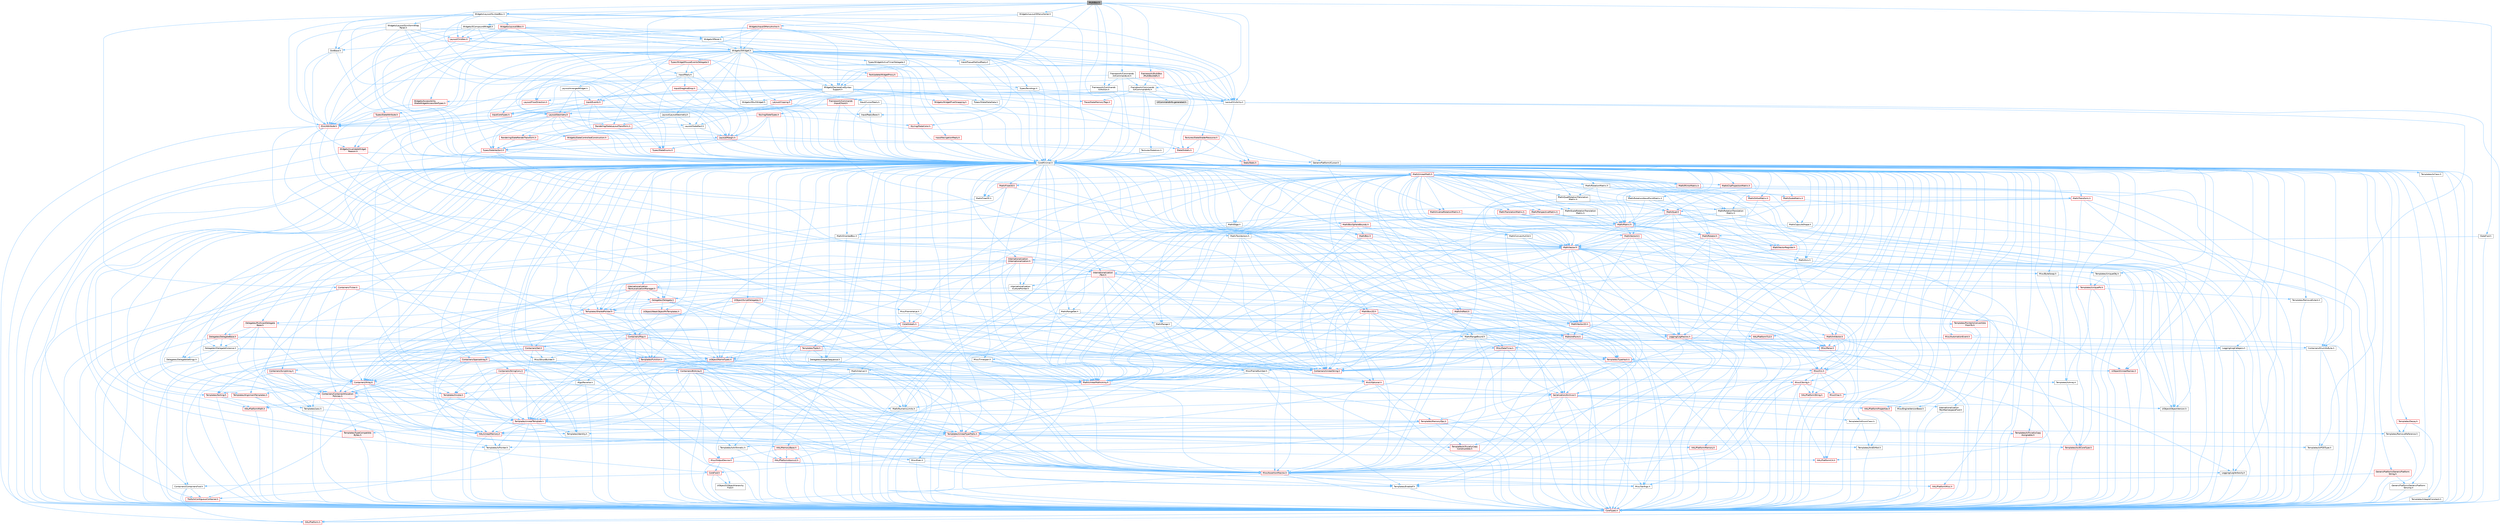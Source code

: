 digraph "MultiBox.h"
{
 // INTERACTIVE_SVG=YES
 // LATEX_PDF_SIZE
  bgcolor="transparent";
  edge [fontname=Helvetica,fontsize=10,labelfontname=Helvetica,labelfontsize=10];
  node [fontname=Helvetica,fontsize=10,shape=box,height=0.2,width=0.4];
  Node1 [id="Node000001",label="MultiBox.h",height=0.2,width=0.4,color="gray40", fillcolor="grey60", style="filled", fontcolor="black",tooltip=" "];
  Node1 -> Node2 [id="edge1_Node000001_Node000002",color="steelblue1",style="solid",tooltip=" "];
  Node2 [id="Node000002",label="CoreMinimal.h",height=0.2,width=0.4,color="grey40", fillcolor="white", style="filled",URL="$d7/d67/CoreMinimal_8h.html",tooltip=" "];
  Node2 -> Node3 [id="edge2_Node000002_Node000003",color="steelblue1",style="solid",tooltip=" "];
  Node3 [id="Node000003",label="CoreTypes.h",height=0.2,width=0.4,color="red", fillcolor="#FFF0F0", style="filled",URL="$dc/dec/CoreTypes_8h.html",tooltip=" "];
  Node3 -> Node4 [id="edge3_Node000003_Node000004",color="steelblue1",style="solid",tooltip=" "];
  Node4 [id="Node000004",label="HAL/Platform.h",height=0.2,width=0.4,color="red", fillcolor="#FFF0F0", style="filled",URL="$d9/dd0/Platform_8h.html",tooltip=" "];
  Node2 -> Node17 [id="edge4_Node000002_Node000017",color="steelblue1",style="solid",tooltip=" "];
  Node17 [id="Node000017",label="CoreFwd.h",height=0.2,width=0.4,color="red", fillcolor="#FFF0F0", style="filled",URL="$d1/d1e/CoreFwd_8h.html",tooltip=" "];
  Node17 -> Node3 [id="edge5_Node000017_Node000003",color="steelblue1",style="solid",tooltip=" "];
  Node17 -> Node18 [id="edge6_Node000017_Node000018",color="steelblue1",style="solid",tooltip=" "];
  Node18 [id="Node000018",label="Containers/ContainersFwd.h",height=0.2,width=0.4,color="grey40", fillcolor="white", style="filled",URL="$d4/d0a/ContainersFwd_8h.html",tooltip=" "];
  Node18 -> Node4 [id="edge7_Node000018_Node000004",color="steelblue1",style="solid",tooltip=" "];
  Node18 -> Node3 [id="edge8_Node000018_Node000003",color="steelblue1",style="solid",tooltip=" "];
  Node18 -> Node19 [id="edge9_Node000018_Node000019",color="steelblue1",style="solid",tooltip=" "];
  Node19 [id="Node000019",label="Traits/IsContiguousContainer.h",height=0.2,width=0.4,color="red", fillcolor="#FFF0F0", style="filled",URL="$d5/d3c/IsContiguousContainer_8h.html",tooltip=" "];
  Node19 -> Node3 [id="edge10_Node000019_Node000003",color="steelblue1",style="solid",tooltip=" "];
  Node17 -> Node23 [id="edge11_Node000017_Node000023",color="steelblue1",style="solid",tooltip=" "];
  Node23 [id="Node000023",label="UObject/UObjectHierarchy\lFwd.h",height=0.2,width=0.4,color="grey40", fillcolor="white", style="filled",URL="$d3/d13/UObjectHierarchyFwd_8h.html",tooltip=" "];
  Node2 -> Node23 [id="edge12_Node000002_Node000023",color="steelblue1",style="solid",tooltip=" "];
  Node2 -> Node18 [id="edge13_Node000002_Node000018",color="steelblue1",style="solid",tooltip=" "];
  Node2 -> Node24 [id="edge14_Node000002_Node000024",color="steelblue1",style="solid",tooltip=" "];
  Node24 [id="Node000024",label="Misc/VarArgs.h",height=0.2,width=0.4,color="grey40", fillcolor="white", style="filled",URL="$d5/d6f/VarArgs_8h.html",tooltip=" "];
  Node24 -> Node3 [id="edge15_Node000024_Node000003",color="steelblue1",style="solid",tooltip=" "];
  Node2 -> Node25 [id="edge16_Node000002_Node000025",color="steelblue1",style="solid",tooltip=" "];
  Node25 [id="Node000025",label="Logging/LogVerbosity.h",height=0.2,width=0.4,color="grey40", fillcolor="white", style="filled",URL="$d2/d8f/LogVerbosity_8h.html",tooltip=" "];
  Node25 -> Node3 [id="edge17_Node000025_Node000003",color="steelblue1",style="solid",tooltip=" "];
  Node2 -> Node26 [id="edge18_Node000002_Node000026",color="steelblue1",style="solid",tooltip=" "];
  Node26 [id="Node000026",label="Misc/OutputDevice.h",height=0.2,width=0.4,color="red", fillcolor="#FFF0F0", style="filled",URL="$d7/d32/OutputDevice_8h.html",tooltip=" "];
  Node26 -> Node17 [id="edge19_Node000026_Node000017",color="steelblue1",style="solid",tooltip=" "];
  Node26 -> Node3 [id="edge20_Node000026_Node000003",color="steelblue1",style="solid",tooltip=" "];
  Node26 -> Node25 [id="edge21_Node000026_Node000025",color="steelblue1",style="solid",tooltip=" "];
  Node26 -> Node24 [id="edge22_Node000026_Node000024",color="steelblue1",style="solid",tooltip=" "];
  Node2 -> Node32 [id="edge23_Node000002_Node000032",color="steelblue1",style="solid",tooltip=" "];
  Node32 [id="Node000032",label="HAL/PlatformCrt.h",height=0.2,width=0.4,color="red", fillcolor="#FFF0F0", style="filled",URL="$d8/d75/PlatformCrt_8h.html",tooltip=" "];
  Node2 -> Node42 [id="edge24_Node000002_Node000042",color="steelblue1",style="solid",tooltip=" "];
  Node42 [id="Node000042",label="HAL/PlatformMisc.h",height=0.2,width=0.4,color="red", fillcolor="#FFF0F0", style="filled",URL="$d0/df5/PlatformMisc_8h.html",tooltip=" "];
  Node42 -> Node3 [id="edge25_Node000042_Node000003",color="steelblue1",style="solid",tooltip=" "];
  Node2 -> Node61 [id="edge26_Node000002_Node000061",color="steelblue1",style="solid",tooltip=" "];
  Node61 [id="Node000061",label="Misc/AssertionMacros.h",height=0.2,width=0.4,color="red", fillcolor="#FFF0F0", style="filled",URL="$d0/dfa/AssertionMacros_8h.html",tooltip=" "];
  Node61 -> Node3 [id="edge27_Node000061_Node000003",color="steelblue1",style="solid",tooltip=" "];
  Node61 -> Node4 [id="edge28_Node000061_Node000004",color="steelblue1",style="solid",tooltip=" "];
  Node61 -> Node42 [id="edge29_Node000061_Node000042",color="steelblue1",style="solid",tooltip=" "];
  Node61 -> Node62 [id="edge30_Node000061_Node000062",color="steelblue1",style="solid",tooltip=" "];
  Node62 [id="Node000062",label="Templates/EnableIf.h",height=0.2,width=0.4,color="grey40", fillcolor="white", style="filled",URL="$d7/d60/EnableIf_8h.html",tooltip=" "];
  Node62 -> Node3 [id="edge31_Node000062_Node000003",color="steelblue1",style="solid",tooltip=" "];
  Node61 -> Node24 [id="edge32_Node000061_Node000024",color="steelblue1",style="solid",tooltip=" "];
  Node2 -> Node70 [id="edge33_Node000002_Node000070",color="steelblue1",style="solid",tooltip=" "];
  Node70 [id="Node000070",label="Templates/IsPointer.h",height=0.2,width=0.4,color="grey40", fillcolor="white", style="filled",URL="$d7/d05/IsPointer_8h.html",tooltip=" "];
  Node70 -> Node3 [id="edge34_Node000070_Node000003",color="steelblue1",style="solid",tooltip=" "];
  Node2 -> Node71 [id="edge35_Node000002_Node000071",color="steelblue1",style="solid",tooltip=" "];
  Node71 [id="Node000071",label="HAL/PlatformMemory.h",height=0.2,width=0.4,color="red", fillcolor="#FFF0F0", style="filled",URL="$de/d68/PlatformMemory_8h.html",tooltip=" "];
  Node71 -> Node3 [id="edge36_Node000071_Node000003",color="steelblue1",style="solid",tooltip=" "];
  Node2 -> Node54 [id="edge37_Node000002_Node000054",color="steelblue1",style="solid",tooltip=" "];
  Node54 [id="Node000054",label="HAL/PlatformAtomics.h",height=0.2,width=0.4,color="red", fillcolor="#FFF0F0", style="filled",URL="$d3/d36/PlatformAtomics_8h.html",tooltip=" "];
  Node54 -> Node3 [id="edge38_Node000054_Node000003",color="steelblue1",style="solid",tooltip=" "];
  Node2 -> Node76 [id="edge39_Node000002_Node000076",color="steelblue1",style="solid",tooltip=" "];
  Node76 [id="Node000076",label="Misc/Exec.h",height=0.2,width=0.4,color="grey40", fillcolor="white", style="filled",URL="$de/ddb/Exec_8h.html",tooltip=" "];
  Node76 -> Node3 [id="edge40_Node000076_Node000003",color="steelblue1",style="solid",tooltip=" "];
  Node76 -> Node61 [id="edge41_Node000076_Node000061",color="steelblue1",style="solid",tooltip=" "];
  Node2 -> Node77 [id="edge42_Node000002_Node000077",color="steelblue1",style="solid",tooltip=" "];
  Node77 [id="Node000077",label="HAL/MemoryBase.h",height=0.2,width=0.4,color="red", fillcolor="#FFF0F0", style="filled",URL="$d6/d9f/MemoryBase_8h.html",tooltip=" "];
  Node77 -> Node3 [id="edge43_Node000077_Node000003",color="steelblue1",style="solid",tooltip=" "];
  Node77 -> Node54 [id="edge44_Node000077_Node000054",color="steelblue1",style="solid",tooltip=" "];
  Node77 -> Node32 [id="edge45_Node000077_Node000032",color="steelblue1",style="solid",tooltip=" "];
  Node77 -> Node76 [id="edge46_Node000077_Node000076",color="steelblue1",style="solid",tooltip=" "];
  Node77 -> Node26 [id="edge47_Node000077_Node000026",color="steelblue1",style="solid",tooltip=" "];
  Node2 -> Node87 [id="edge48_Node000002_Node000087",color="steelblue1",style="solid",tooltip=" "];
  Node87 [id="Node000087",label="HAL/UnrealMemory.h",height=0.2,width=0.4,color="red", fillcolor="#FFF0F0", style="filled",URL="$d9/d96/UnrealMemory_8h.html",tooltip=" "];
  Node87 -> Node3 [id="edge49_Node000087_Node000003",color="steelblue1",style="solid",tooltip=" "];
  Node87 -> Node77 [id="edge50_Node000087_Node000077",color="steelblue1",style="solid",tooltip=" "];
  Node87 -> Node71 [id="edge51_Node000087_Node000071",color="steelblue1",style="solid",tooltip=" "];
  Node87 -> Node70 [id="edge52_Node000087_Node000070",color="steelblue1",style="solid",tooltip=" "];
  Node2 -> Node89 [id="edge53_Node000002_Node000089",color="steelblue1",style="solid",tooltip=" "];
  Node89 [id="Node000089",label="Templates/IsArithmetic.h",height=0.2,width=0.4,color="grey40", fillcolor="white", style="filled",URL="$d2/d5d/IsArithmetic_8h.html",tooltip=" "];
  Node89 -> Node3 [id="edge54_Node000089_Node000003",color="steelblue1",style="solid",tooltip=" "];
  Node2 -> Node83 [id="edge55_Node000002_Node000083",color="steelblue1",style="solid",tooltip=" "];
  Node83 [id="Node000083",label="Templates/AndOrNot.h",height=0.2,width=0.4,color="grey40", fillcolor="white", style="filled",URL="$db/d0a/AndOrNot_8h.html",tooltip=" "];
  Node83 -> Node3 [id="edge56_Node000083_Node000003",color="steelblue1",style="solid",tooltip=" "];
  Node2 -> Node90 [id="edge57_Node000002_Node000090",color="steelblue1",style="solid",tooltip=" "];
  Node90 [id="Node000090",label="Templates/IsPODType.h",height=0.2,width=0.4,color="grey40", fillcolor="white", style="filled",URL="$d7/db1/IsPODType_8h.html",tooltip=" "];
  Node90 -> Node3 [id="edge58_Node000090_Node000003",color="steelblue1",style="solid",tooltip=" "];
  Node2 -> Node91 [id="edge59_Node000002_Node000091",color="steelblue1",style="solid",tooltip=" "];
  Node91 [id="Node000091",label="Templates/IsUECoreType.h",height=0.2,width=0.4,color="red", fillcolor="#FFF0F0", style="filled",URL="$d1/db8/IsUECoreType_8h.html",tooltip=" "];
  Node91 -> Node3 [id="edge60_Node000091_Node000003",color="steelblue1",style="solid",tooltip=" "];
  Node2 -> Node84 [id="edge61_Node000002_Node000084",color="steelblue1",style="solid",tooltip=" "];
  Node84 [id="Node000084",label="Templates/IsTriviallyCopy\lConstructible.h",height=0.2,width=0.4,color="red", fillcolor="#FFF0F0", style="filled",URL="$d3/d78/IsTriviallyCopyConstructible_8h.html",tooltip=" "];
  Node84 -> Node3 [id="edge62_Node000084_Node000003",color="steelblue1",style="solid",tooltip=" "];
  Node2 -> Node92 [id="edge63_Node000002_Node000092",color="steelblue1",style="solid",tooltip=" "];
  Node92 [id="Node000092",label="Templates/UnrealTypeTraits.h",height=0.2,width=0.4,color="red", fillcolor="#FFF0F0", style="filled",URL="$d2/d2d/UnrealTypeTraits_8h.html",tooltip=" "];
  Node92 -> Node3 [id="edge64_Node000092_Node000003",color="steelblue1",style="solid",tooltip=" "];
  Node92 -> Node70 [id="edge65_Node000092_Node000070",color="steelblue1",style="solid",tooltip=" "];
  Node92 -> Node61 [id="edge66_Node000092_Node000061",color="steelblue1",style="solid",tooltip=" "];
  Node92 -> Node83 [id="edge67_Node000092_Node000083",color="steelblue1",style="solid",tooltip=" "];
  Node92 -> Node62 [id="edge68_Node000092_Node000062",color="steelblue1",style="solid",tooltip=" "];
  Node92 -> Node89 [id="edge69_Node000092_Node000089",color="steelblue1",style="solid",tooltip=" "];
  Node92 -> Node90 [id="edge70_Node000092_Node000090",color="steelblue1",style="solid",tooltip=" "];
  Node92 -> Node91 [id="edge71_Node000092_Node000091",color="steelblue1",style="solid",tooltip=" "];
  Node92 -> Node84 [id="edge72_Node000092_Node000084",color="steelblue1",style="solid",tooltip=" "];
  Node2 -> Node62 [id="edge73_Node000002_Node000062",color="steelblue1",style="solid",tooltip=" "];
  Node2 -> Node94 [id="edge74_Node000002_Node000094",color="steelblue1",style="solid",tooltip=" "];
  Node94 [id="Node000094",label="Templates/RemoveReference.h",height=0.2,width=0.4,color="grey40", fillcolor="white", style="filled",URL="$da/dbe/RemoveReference_8h.html",tooltip=" "];
  Node94 -> Node3 [id="edge75_Node000094_Node000003",color="steelblue1",style="solid",tooltip=" "];
  Node2 -> Node95 [id="edge76_Node000002_Node000095",color="steelblue1",style="solid",tooltip=" "];
  Node95 [id="Node000095",label="Templates/IntegralConstant.h",height=0.2,width=0.4,color="grey40", fillcolor="white", style="filled",URL="$db/d1b/IntegralConstant_8h.html",tooltip=" "];
  Node95 -> Node3 [id="edge77_Node000095_Node000003",color="steelblue1",style="solid",tooltip=" "];
  Node2 -> Node96 [id="edge78_Node000002_Node000096",color="steelblue1",style="solid",tooltip=" "];
  Node96 [id="Node000096",label="Templates/IsClass.h",height=0.2,width=0.4,color="grey40", fillcolor="white", style="filled",URL="$db/dcb/IsClass_8h.html",tooltip=" "];
  Node96 -> Node3 [id="edge79_Node000096_Node000003",color="steelblue1",style="solid",tooltip=" "];
  Node2 -> Node97 [id="edge80_Node000002_Node000097",color="steelblue1",style="solid",tooltip=" "];
  Node97 [id="Node000097",label="Templates/TypeCompatible\lBytes.h",height=0.2,width=0.4,color="red", fillcolor="#FFF0F0", style="filled",URL="$df/d0a/TypeCompatibleBytes_8h.html",tooltip=" "];
  Node97 -> Node3 [id="edge81_Node000097_Node000003",color="steelblue1",style="solid",tooltip=" "];
  Node2 -> Node19 [id="edge82_Node000002_Node000019",color="steelblue1",style="solid",tooltip=" "];
  Node2 -> Node98 [id="edge83_Node000002_Node000098",color="steelblue1",style="solid",tooltip=" "];
  Node98 [id="Node000098",label="Templates/UnrealTemplate.h",height=0.2,width=0.4,color="red", fillcolor="#FFF0F0", style="filled",URL="$d4/d24/UnrealTemplate_8h.html",tooltip=" "];
  Node98 -> Node3 [id="edge84_Node000098_Node000003",color="steelblue1",style="solid",tooltip=" "];
  Node98 -> Node70 [id="edge85_Node000098_Node000070",color="steelblue1",style="solid",tooltip=" "];
  Node98 -> Node87 [id="edge86_Node000098_Node000087",color="steelblue1",style="solid",tooltip=" "];
  Node98 -> Node92 [id="edge87_Node000098_Node000092",color="steelblue1",style="solid",tooltip=" "];
  Node98 -> Node94 [id="edge88_Node000098_Node000094",color="steelblue1",style="solid",tooltip=" "];
  Node98 -> Node97 [id="edge89_Node000098_Node000097",color="steelblue1",style="solid",tooltip=" "];
  Node98 -> Node65 [id="edge90_Node000098_Node000065",color="steelblue1",style="solid",tooltip=" "];
  Node65 [id="Node000065",label="Templates/Identity.h",height=0.2,width=0.4,color="grey40", fillcolor="white", style="filled",URL="$d0/dd5/Identity_8h.html",tooltip=" "];
  Node98 -> Node19 [id="edge91_Node000098_Node000019",color="steelblue1",style="solid",tooltip=" "];
  Node2 -> Node47 [id="edge92_Node000002_Node000047",color="steelblue1",style="solid",tooltip=" "];
  Node47 [id="Node000047",label="Math/NumericLimits.h",height=0.2,width=0.4,color="grey40", fillcolor="white", style="filled",URL="$df/d1b/NumericLimits_8h.html",tooltip=" "];
  Node47 -> Node3 [id="edge93_Node000047_Node000003",color="steelblue1",style="solid",tooltip=" "];
  Node2 -> Node102 [id="edge94_Node000002_Node000102",color="steelblue1",style="solid",tooltip=" "];
  Node102 [id="Node000102",label="HAL/PlatformMath.h",height=0.2,width=0.4,color="red", fillcolor="#FFF0F0", style="filled",URL="$dc/d53/PlatformMath_8h.html",tooltip=" "];
  Node102 -> Node3 [id="edge95_Node000102_Node000003",color="steelblue1",style="solid",tooltip=" "];
  Node2 -> Node85 [id="edge96_Node000002_Node000085",color="steelblue1",style="solid",tooltip=" "];
  Node85 [id="Node000085",label="Templates/IsTriviallyCopy\lAssignable.h",height=0.2,width=0.4,color="red", fillcolor="#FFF0F0", style="filled",URL="$d2/df2/IsTriviallyCopyAssignable_8h.html",tooltip=" "];
  Node85 -> Node3 [id="edge97_Node000085_Node000003",color="steelblue1",style="solid",tooltip=" "];
  Node2 -> Node110 [id="edge98_Node000002_Node000110",color="steelblue1",style="solid",tooltip=" "];
  Node110 [id="Node000110",label="Templates/MemoryOps.h",height=0.2,width=0.4,color="red", fillcolor="#FFF0F0", style="filled",URL="$db/dea/MemoryOps_8h.html",tooltip=" "];
  Node110 -> Node3 [id="edge99_Node000110_Node000003",color="steelblue1",style="solid",tooltip=" "];
  Node110 -> Node87 [id="edge100_Node000110_Node000087",color="steelblue1",style="solid",tooltip=" "];
  Node110 -> Node85 [id="edge101_Node000110_Node000085",color="steelblue1",style="solid",tooltip=" "];
  Node110 -> Node84 [id="edge102_Node000110_Node000084",color="steelblue1",style="solid",tooltip=" "];
  Node110 -> Node92 [id="edge103_Node000110_Node000092",color="steelblue1",style="solid",tooltip=" "];
  Node2 -> Node111 [id="edge104_Node000002_Node000111",color="steelblue1",style="solid",tooltip=" "];
  Node111 [id="Node000111",label="Containers/ContainerAllocation\lPolicies.h",height=0.2,width=0.4,color="red", fillcolor="#FFF0F0", style="filled",URL="$d7/dff/ContainerAllocationPolicies_8h.html",tooltip=" "];
  Node111 -> Node3 [id="edge105_Node000111_Node000003",color="steelblue1",style="solid",tooltip=" "];
  Node111 -> Node111 [id="edge106_Node000111_Node000111",color="steelblue1",style="solid",tooltip=" "];
  Node111 -> Node102 [id="edge107_Node000111_Node000102",color="steelblue1",style="solid",tooltip=" "];
  Node111 -> Node87 [id="edge108_Node000111_Node000087",color="steelblue1",style="solid",tooltip=" "];
  Node111 -> Node47 [id="edge109_Node000111_Node000047",color="steelblue1",style="solid",tooltip=" "];
  Node111 -> Node61 [id="edge110_Node000111_Node000061",color="steelblue1",style="solid",tooltip=" "];
  Node111 -> Node110 [id="edge111_Node000111_Node000110",color="steelblue1",style="solid",tooltip=" "];
  Node111 -> Node97 [id="edge112_Node000111_Node000097",color="steelblue1",style="solid",tooltip=" "];
  Node2 -> Node114 [id="edge113_Node000002_Node000114",color="steelblue1",style="solid",tooltip=" "];
  Node114 [id="Node000114",label="Templates/IsEnumClass.h",height=0.2,width=0.4,color="grey40", fillcolor="white", style="filled",URL="$d7/d15/IsEnumClass_8h.html",tooltip=" "];
  Node114 -> Node3 [id="edge114_Node000114_Node000003",color="steelblue1",style="solid",tooltip=" "];
  Node114 -> Node83 [id="edge115_Node000114_Node000083",color="steelblue1",style="solid",tooltip=" "];
  Node2 -> Node115 [id="edge116_Node000002_Node000115",color="steelblue1",style="solid",tooltip=" "];
  Node115 [id="Node000115",label="HAL/PlatformProperties.h",height=0.2,width=0.4,color="red", fillcolor="#FFF0F0", style="filled",URL="$d9/db0/PlatformProperties_8h.html",tooltip=" "];
  Node115 -> Node3 [id="edge117_Node000115_Node000003",color="steelblue1",style="solid",tooltip=" "];
  Node2 -> Node118 [id="edge118_Node000002_Node000118",color="steelblue1",style="solid",tooltip=" "];
  Node118 [id="Node000118",label="Misc/EngineVersionBase.h",height=0.2,width=0.4,color="grey40", fillcolor="white", style="filled",URL="$d5/d2b/EngineVersionBase_8h.html",tooltip=" "];
  Node118 -> Node3 [id="edge119_Node000118_Node000003",color="steelblue1",style="solid",tooltip=" "];
  Node2 -> Node119 [id="edge120_Node000002_Node000119",color="steelblue1",style="solid",tooltip=" "];
  Node119 [id="Node000119",label="Internationalization\l/TextNamespaceFwd.h",height=0.2,width=0.4,color="grey40", fillcolor="white", style="filled",URL="$d8/d97/TextNamespaceFwd_8h.html",tooltip=" "];
  Node119 -> Node3 [id="edge121_Node000119_Node000003",color="steelblue1",style="solid",tooltip=" "];
  Node2 -> Node120 [id="edge122_Node000002_Node000120",color="steelblue1",style="solid",tooltip=" "];
  Node120 [id="Node000120",label="Serialization/Archive.h",height=0.2,width=0.4,color="red", fillcolor="#FFF0F0", style="filled",URL="$d7/d3b/Archive_8h.html",tooltip=" "];
  Node120 -> Node17 [id="edge123_Node000120_Node000017",color="steelblue1",style="solid",tooltip=" "];
  Node120 -> Node3 [id="edge124_Node000120_Node000003",color="steelblue1",style="solid",tooltip=" "];
  Node120 -> Node115 [id="edge125_Node000120_Node000115",color="steelblue1",style="solid",tooltip=" "];
  Node120 -> Node119 [id="edge126_Node000120_Node000119",color="steelblue1",style="solid",tooltip=" "];
  Node120 -> Node61 [id="edge127_Node000120_Node000061",color="steelblue1",style="solid",tooltip=" "];
  Node120 -> Node118 [id="edge128_Node000120_Node000118",color="steelblue1",style="solid",tooltip=" "];
  Node120 -> Node24 [id="edge129_Node000120_Node000024",color="steelblue1",style="solid",tooltip=" "];
  Node120 -> Node62 [id="edge130_Node000120_Node000062",color="steelblue1",style="solid",tooltip=" "];
  Node120 -> Node114 [id="edge131_Node000120_Node000114",color="steelblue1",style="solid",tooltip=" "];
  Node120 -> Node98 [id="edge132_Node000120_Node000098",color="steelblue1",style="solid",tooltip=" "];
  Node120 -> Node123 [id="edge133_Node000120_Node000123",color="steelblue1",style="solid",tooltip=" "];
  Node123 [id="Node000123",label="UObject/ObjectVersion.h",height=0.2,width=0.4,color="grey40", fillcolor="white", style="filled",URL="$da/d63/ObjectVersion_8h.html",tooltip=" "];
  Node123 -> Node3 [id="edge134_Node000123_Node000003",color="steelblue1",style="solid",tooltip=" "];
  Node2 -> Node124 [id="edge135_Node000002_Node000124",color="steelblue1",style="solid",tooltip=" "];
  Node124 [id="Node000124",label="Templates/Less.h",height=0.2,width=0.4,color="grey40", fillcolor="white", style="filled",URL="$de/dc8/Less_8h.html",tooltip=" "];
  Node124 -> Node3 [id="edge136_Node000124_Node000003",color="steelblue1",style="solid",tooltip=" "];
  Node124 -> Node98 [id="edge137_Node000124_Node000098",color="steelblue1",style="solid",tooltip=" "];
  Node2 -> Node125 [id="edge138_Node000002_Node000125",color="steelblue1",style="solid",tooltip=" "];
  Node125 [id="Node000125",label="Templates/Sorting.h",height=0.2,width=0.4,color="red", fillcolor="#FFF0F0", style="filled",URL="$d3/d9e/Sorting_8h.html",tooltip=" "];
  Node125 -> Node3 [id="edge139_Node000125_Node000003",color="steelblue1",style="solid",tooltip=" "];
  Node125 -> Node102 [id="edge140_Node000125_Node000102",color="steelblue1",style="solid",tooltip=" "];
  Node125 -> Node124 [id="edge141_Node000125_Node000124",color="steelblue1",style="solid",tooltip=" "];
  Node2 -> Node136 [id="edge142_Node000002_Node000136",color="steelblue1",style="solid",tooltip=" "];
  Node136 [id="Node000136",label="Misc/Char.h",height=0.2,width=0.4,color="red", fillcolor="#FFF0F0", style="filled",URL="$d0/d58/Char_8h.html",tooltip=" "];
  Node136 -> Node3 [id="edge143_Node000136_Node000003",color="steelblue1",style="solid",tooltip=" "];
  Node2 -> Node139 [id="edge144_Node000002_Node000139",color="steelblue1",style="solid",tooltip=" "];
  Node139 [id="Node000139",label="GenericPlatform/GenericPlatform\lStricmp.h",height=0.2,width=0.4,color="grey40", fillcolor="white", style="filled",URL="$d2/d86/GenericPlatformStricmp_8h.html",tooltip=" "];
  Node139 -> Node3 [id="edge145_Node000139_Node000003",color="steelblue1",style="solid",tooltip=" "];
  Node2 -> Node140 [id="edge146_Node000002_Node000140",color="steelblue1",style="solid",tooltip=" "];
  Node140 [id="Node000140",label="GenericPlatform/GenericPlatform\lString.h",height=0.2,width=0.4,color="red", fillcolor="#FFF0F0", style="filled",URL="$dd/d20/GenericPlatformString_8h.html",tooltip=" "];
  Node140 -> Node3 [id="edge147_Node000140_Node000003",color="steelblue1",style="solid",tooltip=" "];
  Node140 -> Node139 [id="edge148_Node000140_Node000139",color="steelblue1",style="solid",tooltip=" "];
  Node140 -> Node62 [id="edge149_Node000140_Node000062",color="steelblue1",style="solid",tooltip=" "];
  Node2 -> Node73 [id="edge150_Node000002_Node000073",color="steelblue1",style="solid",tooltip=" "];
  Node73 [id="Node000073",label="HAL/PlatformString.h",height=0.2,width=0.4,color="red", fillcolor="#FFF0F0", style="filled",URL="$db/db5/PlatformString_8h.html",tooltip=" "];
  Node73 -> Node3 [id="edge151_Node000073_Node000003",color="steelblue1",style="solid",tooltip=" "];
  Node2 -> Node143 [id="edge152_Node000002_Node000143",color="steelblue1",style="solid",tooltip=" "];
  Node143 [id="Node000143",label="Misc/CString.h",height=0.2,width=0.4,color="red", fillcolor="#FFF0F0", style="filled",URL="$d2/d49/CString_8h.html",tooltip=" "];
  Node143 -> Node3 [id="edge153_Node000143_Node000003",color="steelblue1",style="solid",tooltip=" "];
  Node143 -> Node32 [id="edge154_Node000143_Node000032",color="steelblue1",style="solid",tooltip=" "];
  Node143 -> Node73 [id="edge155_Node000143_Node000073",color="steelblue1",style="solid",tooltip=" "];
  Node143 -> Node61 [id="edge156_Node000143_Node000061",color="steelblue1",style="solid",tooltip=" "];
  Node143 -> Node136 [id="edge157_Node000143_Node000136",color="steelblue1",style="solid",tooltip=" "];
  Node143 -> Node24 [id="edge158_Node000143_Node000024",color="steelblue1",style="solid",tooltip=" "];
  Node2 -> Node144 [id="edge159_Node000002_Node000144",color="steelblue1",style="solid",tooltip=" "];
  Node144 [id="Node000144",label="Misc/Crc.h",height=0.2,width=0.4,color="red", fillcolor="#FFF0F0", style="filled",URL="$d4/dd2/Crc_8h.html",tooltip=" "];
  Node144 -> Node3 [id="edge160_Node000144_Node000003",color="steelblue1",style="solid",tooltip=" "];
  Node144 -> Node73 [id="edge161_Node000144_Node000073",color="steelblue1",style="solid",tooltip=" "];
  Node144 -> Node61 [id="edge162_Node000144_Node000061",color="steelblue1",style="solid",tooltip=" "];
  Node144 -> Node143 [id="edge163_Node000144_Node000143",color="steelblue1",style="solid",tooltip=" "];
  Node144 -> Node136 [id="edge164_Node000144_Node000136",color="steelblue1",style="solid",tooltip=" "];
  Node144 -> Node92 [id="edge165_Node000144_Node000092",color="steelblue1",style="solid",tooltip=" "];
  Node2 -> Node135 [id="edge166_Node000002_Node000135",color="steelblue1",style="solid",tooltip=" "];
  Node135 [id="Node000135",label="Math/UnrealMathUtility.h",height=0.2,width=0.4,color="red", fillcolor="#FFF0F0", style="filled",URL="$db/db8/UnrealMathUtility_8h.html",tooltip=" "];
  Node135 -> Node3 [id="edge167_Node000135_Node000003",color="steelblue1",style="solid",tooltip=" "];
  Node135 -> Node61 [id="edge168_Node000135_Node000061",color="steelblue1",style="solid",tooltip=" "];
  Node135 -> Node102 [id="edge169_Node000135_Node000102",color="steelblue1",style="solid",tooltip=" "];
  Node135 -> Node65 [id="edge170_Node000135_Node000065",color="steelblue1",style="solid",tooltip=" "];
  Node2 -> Node145 [id="edge171_Node000002_Node000145",color="steelblue1",style="solid",tooltip=" "];
  Node145 [id="Node000145",label="Containers/UnrealString.h",height=0.2,width=0.4,color="red", fillcolor="#FFF0F0", style="filled",URL="$d5/dba/UnrealString_8h.html",tooltip=" "];
  Node2 -> Node149 [id="edge172_Node000002_Node000149",color="steelblue1",style="solid",tooltip=" "];
  Node149 [id="Node000149",label="Containers/Array.h",height=0.2,width=0.4,color="red", fillcolor="#FFF0F0", style="filled",URL="$df/dd0/Array_8h.html",tooltip=" "];
  Node149 -> Node3 [id="edge173_Node000149_Node000003",color="steelblue1",style="solid",tooltip=" "];
  Node149 -> Node61 [id="edge174_Node000149_Node000061",color="steelblue1",style="solid",tooltip=" "];
  Node149 -> Node87 [id="edge175_Node000149_Node000087",color="steelblue1",style="solid",tooltip=" "];
  Node149 -> Node92 [id="edge176_Node000149_Node000092",color="steelblue1",style="solid",tooltip=" "];
  Node149 -> Node98 [id="edge177_Node000149_Node000098",color="steelblue1",style="solid",tooltip=" "];
  Node149 -> Node111 [id="edge178_Node000149_Node000111",color="steelblue1",style="solid",tooltip=" "];
  Node149 -> Node120 [id="edge179_Node000149_Node000120",color="steelblue1",style="solid",tooltip=" "];
  Node149 -> Node128 [id="edge180_Node000149_Node000128",color="steelblue1",style="solid",tooltip=" "];
  Node128 [id="Node000128",label="Templates/Invoke.h",height=0.2,width=0.4,color="red", fillcolor="#FFF0F0", style="filled",URL="$d7/deb/Invoke_8h.html",tooltip=" "];
  Node128 -> Node3 [id="edge181_Node000128_Node000003",color="steelblue1",style="solid",tooltip=" "];
  Node128 -> Node98 [id="edge182_Node000128_Node000098",color="steelblue1",style="solid",tooltip=" "];
  Node149 -> Node124 [id="edge183_Node000149_Node000124",color="steelblue1",style="solid",tooltip=" "];
  Node149 -> Node125 [id="edge184_Node000149_Node000125",color="steelblue1",style="solid",tooltip=" "];
  Node149 -> Node172 [id="edge185_Node000149_Node000172",color="steelblue1",style="solid",tooltip=" "];
  Node172 [id="Node000172",label="Templates/AlignmentTemplates.h",height=0.2,width=0.4,color="red", fillcolor="#FFF0F0", style="filled",URL="$dd/d32/AlignmentTemplates_8h.html",tooltip=" "];
  Node172 -> Node3 [id="edge186_Node000172_Node000003",color="steelblue1",style="solid",tooltip=" "];
  Node172 -> Node70 [id="edge187_Node000172_Node000070",color="steelblue1",style="solid",tooltip=" "];
  Node2 -> Node173 [id="edge188_Node000002_Node000173",color="steelblue1",style="solid",tooltip=" "];
  Node173 [id="Node000173",label="Misc/FrameNumber.h",height=0.2,width=0.4,color="grey40", fillcolor="white", style="filled",URL="$dd/dbd/FrameNumber_8h.html",tooltip=" "];
  Node173 -> Node3 [id="edge189_Node000173_Node000003",color="steelblue1",style="solid",tooltip=" "];
  Node173 -> Node47 [id="edge190_Node000173_Node000047",color="steelblue1",style="solid",tooltip=" "];
  Node173 -> Node135 [id="edge191_Node000173_Node000135",color="steelblue1",style="solid",tooltip=" "];
  Node173 -> Node62 [id="edge192_Node000173_Node000062",color="steelblue1",style="solid",tooltip=" "];
  Node173 -> Node92 [id="edge193_Node000173_Node000092",color="steelblue1",style="solid",tooltip=" "];
  Node2 -> Node174 [id="edge194_Node000002_Node000174",color="steelblue1",style="solid",tooltip=" "];
  Node174 [id="Node000174",label="Misc/Timespan.h",height=0.2,width=0.4,color="grey40", fillcolor="white", style="filled",URL="$da/dd9/Timespan_8h.html",tooltip=" "];
  Node174 -> Node3 [id="edge195_Node000174_Node000003",color="steelblue1",style="solid",tooltip=" "];
  Node174 -> Node175 [id="edge196_Node000174_Node000175",color="steelblue1",style="solid",tooltip=" "];
  Node175 [id="Node000175",label="Math/Interval.h",height=0.2,width=0.4,color="grey40", fillcolor="white", style="filled",URL="$d1/d55/Interval_8h.html",tooltip=" "];
  Node175 -> Node3 [id="edge197_Node000175_Node000003",color="steelblue1",style="solid",tooltip=" "];
  Node175 -> Node89 [id="edge198_Node000175_Node000089",color="steelblue1",style="solid",tooltip=" "];
  Node175 -> Node92 [id="edge199_Node000175_Node000092",color="steelblue1",style="solid",tooltip=" "];
  Node175 -> Node47 [id="edge200_Node000175_Node000047",color="steelblue1",style="solid",tooltip=" "];
  Node175 -> Node135 [id="edge201_Node000175_Node000135",color="steelblue1",style="solid",tooltip=" "];
  Node174 -> Node135 [id="edge202_Node000174_Node000135",color="steelblue1",style="solid",tooltip=" "];
  Node174 -> Node61 [id="edge203_Node000174_Node000061",color="steelblue1",style="solid",tooltip=" "];
  Node2 -> Node176 [id="edge204_Node000002_Node000176",color="steelblue1",style="solid",tooltip=" "];
  Node176 [id="Node000176",label="Containers/StringConv.h",height=0.2,width=0.4,color="red", fillcolor="#FFF0F0", style="filled",URL="$d3/ddf/StringConv_8h.html",tooltip=" "];
  Node176 -> Node3 [id="edge205_Node000176_Node000003",color="steelblue1",style="solid",tooltip=" "];
  Node176 -> Node61 [id="edge206_Node000176_Node000061",color="steelblue1",style="solid",tooltip=" "];
  Node176 -> Node111 [id="edge207_Node000176_Node000111",color="steelblue1",style="solid",tooltip=" "];
  Node176 -> Node149 [id="edge208_Node000176_Node000149",color="steelblue1",style="solid",tooltip=" "];
  Node176 -> Node143 [id="edge209_Node000176_Node000143",color="steelblue1",style="solid",tooltip=" "];
  Node176 -> Node177 [id="edge210_Node000176_Node000177",color="steelblue1",style="solid",tooltip=" "];
  Node177 [id="Node000177",label="Templates/IsArray.h",height=0.2,width=0.4,color="grey40", fillcolor="white", style="filled",URL="$d8/d8d/IsArray_8h.html",tooltip=" "];
  Node177 -> Node3 [id="edge211_Node000177_Node000003",color="steelblue1",style="solid",tooltip=" "];
  Node176 -> Node98 [id="edge212_Node000176_Node000098",color="steelblue1",style="solid",tooltip=" "];
  Node176 -> Node92 [id="edge213_Node000176_Node000092",color="steelblue1",style="solid",tooltip=" "];
  Node176 -> Node19 [id="edge214_Node000176_Node000019",color="steelblue1",style="solid",tooltip=" "];
  Node2 -> Node178 [id="edge215_Node000002_Node000178",color="steelblue1",style="solid",tooltip=" "];
  Node178 [id="Node000178",label="UObject/UnrealNames.h",height=0.2,width=0.4,color="red", fillcolor="#FFF0F0", style="filled",URL="$d8/db1/UnrealNames_8h.html",tooltip=" "];
  Node178 -> Node3 [id="edge216_Node000178_Node000003",color="steelblue1",style="solid",tooltip=" "];
  Node2 -> Node180 [id="edge217_Node000002_Node000180",color="steelblue1",style="solid",tooltip=" "];
  Node180 [id="Node000180",label="UObject/NameTypes.h",height=0.2,width=0.4,color="red", fillcolor="#FFF0F0", style="filled",URL="$d6/d35/NameTypes_8h.html",tooltip=" "];
  Node180 -> Node3 [id="edge218_Node000180_Node000003",color="steelblue1",style="solid",tooltip=" "];
  Node180 -> Node61 [id="edge219_Node000180_Node000061",color="steelblue1",style="solid",tooltip=" "];
  Node180 -> Node87 [id="edge220_Node000180_Node000087",color="steelblue1",style="solid",tooltip=" "];
  Node180 -> Node92 [id="edge221_Node000180_Node000092",color="steelblue1",style="solid",tooltip=" "];
  Node180 -> Node98 [id="edge222_Node000180_Node000098",color="steelblue1",style="solid",tooltip=" "];
  Node180 -> Node145 [id="edge223_Node000180_Node000145",color="steelblue1",style="solid",tooltip=" "];
  Node180 -> Node176 [id="edge224_Node000180_Node000176",color="steelblue1",style="solid",tooltip=" "];
  Node180 -> Node178 [id="edge225_Node000180_Node000178",color="steelblue1",style="solid",tooltip=" "];
  Node2 -> Node188 [id="edge226_Node000002_Node000188",color="steelblue1",style="solid",tooltip=" "];
  Node188 [id="Node000188",label="Misc/Parse.h",height=0.2,width=0.4,color="red", fillcolor="#FFF0F0", style="filled",URL="$dc/d71/Parse_8h.html",tooltip=" "];
  Node188 -> Node145 [id="edge227_Node000188_Node000145",color="steelblue1",style="solid",tooltip=" "];
  Node188 -> Node3 [id="edge228_Node000188_Node000003",color="steelblue1",style="solid",tooltip=" "];
  Node188 -> Node32 [id="edge229_Node000188_Node000032",color="steelblue1",style="solid",tooltip=" "];
  Node188 -> Node189 [id="edge230_Node000188_Node000189",color="steelblue1",style="solid",tooltip=" "];
  Node189 [id="Node000189",label="Templates/Function.h",height=0.2,width=0.4,color="red", fillcolor="#FFF0F0", style="filled",URL="$df/df5/Function_8h.html",tooltip=" "];
  Node189 -> Node3 [id="edge231_Node000189_Node000003",color="steelblue1",style="solid",tooltip=" "];
  Node189 -> Node61 [id="edge232_Node000189_Node000061",color="steelblue1",style="solid",tooltip=" "];
  Node189 -> Node87 [id="edge233_Node000189_Node000087",color="steelblue1",style="solid",tooltip=" "];
  Node189 -> Node92 [id="edge234_Node000189_Node000092",color="steelblue1",style="solid",tooltip=" "];
  Node189 -> Node128 [id="edge235_Node000189_Node000128",color="steelblue1",style="solid",tooltip=" "];
  Node189 -> Node98 [id="edge236_Node000189_Node000098",color="steelblue1",style="solid",tooltip=" "];
  Node189 -> Node135 [id="edge237_Node000189_Node000135",color="steelblue1",style="solid",tooltip=" "];
  Node2 -> Node172 [id="edge238_Node000002_Node000172",color="steelblue1",style="solid",tooltip=" "];
  Node2 -> Node191 [id="edge239_Node000002_Node000191",color="steelblue1",style="solid",tooltip=" "];
  Node191 [id="Node000191",label="Misc/StructBuilder.h",height=0.2,width=0.4,color="grey40", fillcolor="white", style="filled",URL="$d9/db3/StructBuilder_8h.html",tooltip=" "];
  Node191 -> Node3 [id="edge240_Node000191_Node000003",color="steelblue1",style="solid",tooltip=" "];
  Node191 -> Node135 [id="edge241_Node000191_Node000135",color="steelblue1",style="solid",tooltip=" "];
  Node191 -> Node172 [id="edge242_Node000191_Node000172",color="steelblue1",style="solid",tooltip=" "];
  Node2 -> Node104 [id="edge243_Node000002_Node000104",color="steelblue1",style="solid",tooltip=" "];
  Node104 [id="Node000104",label="Templates/Decay.h",height=0.2,width=0.4,color="red", fillcolor="#FFF0F0", style="filled",URL="$dd/d0f/Decay_8h.html",tooltip=" "];
  Node104 -> Node3 [id="edge244_Node000104_Node000003",color="steelblue1",style="solid",tooltip=" "];
  Node104 -> Node94 [id="edge245_Node000104_Node000094",color="steelblue1",style="solid",tooltip=" "];
  Node2 -> Node192 [id="edge246_Node000002_Node000192",color="steelblue1",style="solid",tooltip=" "];
  Node192 [id="Node000192",label="Templates/PointerIsConvertible\lFromTo.h",height=0.2,width=0.4,color="red", fillcolor="#FFF0F0", style="filled",URL="$d6/d65/PointerIsConvertibleFromTo_8h.html",tooltip=" "];
  Node192 -> Node3 [id="edge247_Node000192_Node000003",color="steelblue1",style="solid",tooltip=" "];
  Node2 -> Node128 [id="edge248_Node000002_Node000128",color="steelblue1",style="solid",tooltip=" "];
  Node2 -> Node189 [id="edge249_Node000002_Node000189",color="steelblue1",style="solid",tooltip=" "];
  Node2 -> Node161 [id="edge250_Node000002_Node000161",color="steelblue1",style="solid",tooltip=" "];
  Node161 [id="Node000161",label="Templates/TypeHash.h",height=0.2,width=0.4,color="red", fillcolor="#FFF0F0", style="filled",URL="$d1/d62/TypeHash_8h.html",tooltip=" "];
  Node161 -> Node3 [id="edge251_Node000161_Node000003",color="steelblue1",style="solid",tooltip=" "];
  Node161 -> Node144 [id="edge252_Node000161_Node000144",color="steelblue1",style="solid",tooltip=" "];
  Node2 -> Node193 [id="edge253_Node000002_Node000193",color="steelblue1",style="solid",tooltip=" "];
  Node193 [id="Node000193",label="Containers/ScriptArray.h",height=0.2,width=0.4,color="red", fillcolor="#FFF0F0", style="filled",URL="$dc/daf/ScriptArray_8h.html",tooltip=" "];
  Node193 -> Node3 [id="edge254_Node000193_Node000003",color="steelblue1",style="solid",tooltip=" "];
  Node193 -> Node61 [id="edge255_Node000193_Node000061",color="steelblue1",style="solid",tooltip=" "];
  Node193 -> Node87 [id="edge256_Node000193_Node000087",color="steelblue1",style="solid",tooltip=" "];
  Node193 -> Node111 [id="edge257_Node000193_Node000111",color="steelblue1",style="solid",tooltip=" "];
  Node193 -> Node149 [id="edge258_Node000193_Node000149",color="steelblue1",style="solid",tooltip=" "];
  Node2 -> Node194 [id="edge259_Node000002_Node000194",color="steelblue1",style="solid",tooltip=" "];
  Node194 [id="Node000194",label="Containers/BitArray.h",height=0.2,width=0.4,color="red", fillcolor="#FFF0F0", style="filled",URL="$d1/de4/BitArray_8h.html",tooltip=" "];
  Node194 -> Node111 [id="edge260_Node000194_Node000111",color="steelblue1",style="solid",tooltip=" "];
  Node194 -> Node3 [id="edge261_Node000194_Node000003",color="steelblue1",style="solid",tooltip=" "];
  Node194 -> Node54 [id="edge262_Node000194_Node000054",color="steelblue1",style="solid",tooltip=" "];
  Node194 -> Node87 [id="edge263_Node000194_Node000087",color="steelblue1",style="solid",tooltip=" "];
  Node194 -> Node135 [id="edge264_Node000194_Node000135",color="steelblue1",style="solid",tooltip=" "];
  Node194 -> Node61 [id="edge265_Node000194_Node000061",color="steelblue1",style="solid",tooltip=" "];
  Node194 -> Node120 [id="edge266_Node000194_Node000120",color="steelblue1",style="solid",tooltip=" "];
  Node194 -> Node62 [id="edge267_Node000194_Node000062",color="steelblue1",style="solid",tooltip=" "];
  Node194 -> Node128 [id="edge268_Node000194_Node000128",color="steelblue1",style="solid",tooltip=" "];
  Node194 -> Node98 [id="edge269_Node000194_Node000098",color="steelblue1",style="solid",tooltip=" "];
  Node194 -> Node92 [id="edge270_Node000194_Node000092",color="steelblue1",style="solid",tooltip=" "];
  Node2 -> Node195 [id="edge271_Node000002_Node000195",color="steelblue1",style="solid",tooltip=" "];
  Node195 [id="Node000195",label="Containers/SparseArray.h",height=0.2,width=0.4,color="red", fillcolor="#FFF0F0", style="filled",URL="$d5/dbf/SparseArray_8h.html",tooltip=" "];
  Node195 -> Node3 [id="edge272_Node000195_Node000003",color="steelblue1",style="solid",tooltip=" "];
  Node195 -> Node61 [id="edge273_Node000195_Node000061",color="steelblue1",style="solid",tooltip=" "];
  Node195 -> Node87 [id="edge274_Node000195_Node000087",color="steelblue1",style="solid",tooltip=" "];
  Node195 -> Node92 [id="edge275_Node000195_Node000092",color="steelblue1",style="solid",tooltip=" "];
  Node195 -> Node98 [id="edge276_Node000195_Node000098",color="steelblue1",style="solid",tooltip=" "];
  Node195 -> Node111 [id="edge277_Node000195_Node000111",color="steelblue1",style="solid",tooltip=" "];
  Node195 -> Node124 [id="edge278_Node000195_Node000124",color="steelblue1",style="solid",tooltip=" "];
  Node195 -> Node149 [id="edge279_Node000195_Node000149",color="steelblue1",style="solid",tooltip=" "];
  Node195 -> Node135 [id="edge280_Node000195_Node000135",color="steelblue1",style="solid",tooltip=" "];
  Node195 -> Node193 [id="edge281_Node000195_Node000193",color="steelblue1",style="solid",tooltip=" "];
  Node195 -> Node194 [id="edge282_Node000195_Node000194",color="steelblue1",style="solid",tooltip=" "];
  Node195 -> Node145 [id="edge283_Node000195_Node000145",color="steelblue1",style="solid",tooltip=" "];
  Node2 -> Node211 [id="edge284_Node000002_Node000211",color="steelblue1",style="solid",tooltip=" "];
  Node211 [id="Node000211",label="Containers/Set.h",height=0.2,width=0.4,color="red", fillcolor="#FFF0F0", style="filled",URL="$d4/d45/Set_8h.html",tooltip=" "];
  Node211 -> Node111 [id="edge285_Node000211_Node000111",color="steelblue1",style="solid",tooltip=" "];
  Node211 -> Node195 [id="edge286_Node000211_Node000195",color="steelblue1",style="solid",tooltip=" "];
  Node211 -> Node18 [id="edge287_Node000211_Node000018",color="steelblue1",style="solid",tooltip=" "];
  Node211 -> Node135 [id="edge288_Node000211_Node000135",color="steelblue1",style="solid",tooltip=" "];
  Node211 -> Node61 [id="edge289_Node000211_Node000061",color="steelblue1",style="solid",tooltip=" "];
  Node211 -> Node191 [id="edge290_Node000211_Node000191",color="steelblue1",style="solid",tooltip=" "];
  Node211 -> Node189 [id="edge291_Node000211_Node000189",color="steelblue1",style="solid",tooltip=" "];
  Node211 -> Node125 [id="edge292_Node000211_Node000125",color="steelblue1",style="solid",tooltip=" "];
  Node211 -> Node161 [id="edge293_Node000211_Node000161",color="steelblue1",style="solid",tooltip=" "];
  Node211 -> Node98 [id="edge294_Node000211_Node000098",color="steelblue1",style="solid",tooltip=" "];
  Node2 -> Node214 [id="edge295_Node000002_Node000214",color="steelblue1",style="solid",tooltip=" "];
  Node214 [id="Node000214",label="Algo/Reverse.h",height=0.2,width=0.4,color="grey40", fillcolor="white", style="filled",URL="$d5/d93/Reverse_8h.html",tooltip=" "];
  Node214 -> Node3 [id="edge296_Node000214_Node000003",color="steelblue1",style="solid",tooltip=" "];
  Node214 -> Node98 [id="edge297_Node000214_Node000098",color="steelblue1",style="solid",tooltip=" "];
  Node2 -> Node215 [id="edge298_Node000002_Node000215",color="steelblue1",style="solid",tooltip=" "];
  Node215 [id="Node000215",label="Containers/Map.h",height=0.2,width=0.4,color="red", fillcolor="#FFF0F0", style="filled",URL="$df/d79/Map_8h.html",tooltip=" "];
  Node215 -> Node3 [id="edge299_Node000215_Node000003",color="steelblue1",style="solid",tooltip=" "];
  Node215 -> Node214 [id="edge300_Node000215_Node000214",color="steelblue1",style="solid",tooltip=" "];
  Node215 -> Node211 [id="edge301_Node000215_Node000211",color="steelblue1",style="solid",tooltip=" "];
  Node215 -> Node145 [id="edge302_Node000215_Node000145",color="steelblue1",style="solid",tooltip=" "];
  Node215 -> Node61 [id="edge303_Node000215_Node000061",color="steelblue1",style="solid",tooltip=" "];
  Node215 -> Node191 [id="edge304_Node000215_Node000191",color="steelblue1",style="solid",tooltip=" "];
  Node215 -> Node189 [id="edge305_Node000215_Node000189",color="steelblue1",style="solid",tooltip=" "];
  Node215 -> Node125 [id="edge306_Node000215_Node000125",color="steelblue1",style="solid",tooltip=" "];
  Node215 -> Node216 [id="edge307_Node000215_Node000216",color="steelblue1",style="solid",tooltip=" "];
  Node216 [id="Node000216",label="Templates/Tuple.h",height=0.2,width=0.4,color="red", fillcolor="#FFF0F0", style="filled",URL="$d2/d4f/Tuple_8h.html",tooltip=" "];
  Node216 -> Node3 [id="edge308_Node000216_Node000003",color="steelblue1",style="solid",tooltip=" "];
  Node216 -> Node98 [id="edge309_Node000216_Node000098",color="steelblue1",style="solid",tooltip=" "];
  Node216 -> Node217 [id="edge310_Node000216_Node000217",color="steelblue1",style="solid",tooltip=" "];
  Node217 [id="Node000217",label="Delegates/IntegerSequence.h",height=0.2,width=0.4,color="grey40", fillcolor="white", style="filled",URL="$d2/dcc/IntegerSequence_8h.html",tooltip=" "];
  Node217 -> Node3 [id="edge311_Node000217_Node000003",color="steelblue1",style="solid",tooltip=" "];
  Node216 -> Node128 [id="edge312_Node000216_Node000128",color="steelblue1",style="solid",tooltip=" "];
  Node216 -> Node161 [id="edge313_Node000216_Node000161",color="steelblue1",style="solid",tooltip=" "];
  Node215 -> Node98 [id="edge314_Node000215_Node000098",color="steelblue1",style="solid",tooltip=" "];
  Node215 -> Node92 [id="edge315_Node000215_Node000092",color="steelblue1",style="solid",tooltip=" "];
  Node2 -> Node219 [id="edge316_Node000002_Node000219",color="steelblue1",style="solid",tooltip=" "];
  Node219 [id="Node000219",label="Math/IntPoint.h",height=0.2,width=0.4,color="red", fillcolor="#FFF0F0", style="filled",URL="$d3/df7/IntPoint_8h.html",tooltip=" "];
  Node219 -> Node3 [id="edge317_Node000219_Node000003",color="steelblue1",style="solid",tooltip=" "];
  Node219 -> Node61 [id="edge318_Node000219_Node000061",color="steelblue1",style="solid",tooltip=" "];
  Node219 -> Node188 [id="edge319_Node000219_Node000188",color="steelblue1",style="solid",tooltip=" "];
  Node219 -> Node135 [id="edge320_Node000219_Node000135",color="steelblue1",style="solid",tooltip=" "];
  Node219 -> Node145 [id="edge321_Node000219_Node000145",color="steelblue1",style="solid",tooltip=" "];
  Node219 -> Node161 [id="edge322_Node000219_Node000161",color="steelblue1",style="solid",tooltip=" "];
  Node2 -> Node221 [id="edge323_Node000002_Node000221",color="steelblue1",style="solid",tooltip=" "];
  Node221 [id="Node000221",label="Math/IntVector.h",height=0.2,width=0.4,color="red", fillcolor="#FFF0F0", style="filled",URL="$d7/d44/IntVector_8h.html",tooltip=" "];
  Node221 -> Node3 [id="edge324_Node000221_Node000003",color="steelblue1",style="solid",tooltip=" "];
  Node221 -> Node144 [id="edge325_Node000221_Node000144",color="steelblue1",style="solid",tooltip=" "];
  Node221 -> Node188 [id="edge326_Node000221_Node000188",color="steelblue1",style="solid",tooltip=" "];
  Node221 -> Node135 [id="edge327_Node000221_Node000135",color="steelblue1",style="solid",tooltip=" "];
  Node221 -> Node145 [id="edge328_Node000221_Node000145",color="steelblue1",style="solid",tooltip=" "];
  Node2 -> Node222 [id="edge329_Node000002_Node000222",color="steelblue1",style="solid",tooltip=" "];
  Node222 [id="Node000222",label="Logging/LogCategory.h",height=0.2,width=0.4,color="grey40", fillcolor="white", style="filled",URL="$d9/d36/LogCategory_8h.html",tooltip=" "];
  Node222 -> Node3 [id="edge330_Node000222_Node000003",color="steelblue1",style="solid",tooltip=" "];
  Node222 -> Node25 [id="edge331_Node000222_Node000025",color="steelblue1",style="solid",tooltip=" "];
  Node222 -> Node180 [id="edge332_Node000222_Node000180",color="steelblue1",style="solid",tooltip=" "];
  Node2 -> Node223 [id="edge333_Node000002_Node000223",color="steelblue1",style="solid",tooltip=" "];
  Node223 [id="Node000223",label="Logging/LogMacros.h",height=0.2,width=0.4,color="red", fillcolor="#FFF0F0", style="filled",URL="$d0/d16/LogMacros_8h.html",tooltip=" "];
  Node223 -> Node145 [id="edge334_Node000223_Node000145",color="steelblue1",style="solid",tooltip=" "];
  Node223 -> Node3 [id="edge335_Node000223_Node000003",color="steelblue1",style="solid",tooltip=" "];
  Node223 -> Node222 [id="edge336_Node000223_Node000222",color="steelblue1",style="solid",tooltip=" "];
  Node223 -> Node25 [id="edge337_Node000223_Node000025",color="steelblue1",style="solid",tooltip=" "];
  Node223 -> Node61 [id="edge338_Node000223_Node000061",color="steelblue1",style="solid",tooltip=" "];
  Node223 -> Node24 [id="edge339_Node000223_Node000024",color="steelblue1",style="solid",tooltip=" "];
  Node223 -> Node62 [id="edge340_Node000223_Node000062",color="steelblue1",style="solid",tooltip=" "];
  Node2 -> Node226 [id="edge341_Node000002_Node000226",color="steelblue1",style="solid",tooltip=" "];
  Node226 [id="Node000226",label="Math/Vector2D.h",height=0.2,width=0.4,color="red", fillcolor="#FFF0F0", style="filled",URL="$d3/db0/Vector2D_8h.html",tooltip=" "];
  Node226 -> Node3 [id="edge342_Node000226_Node000003",color="steelblue1",style="solid",tooltip=" "];
  Node226 -> Node61 [id="edge343_Node000226_Node000061",color="steelblue1",style="solid",tooltip=" "];
  Node226 -> Node144 [id="edge344_Node000226_Node000144",color="steelblue1",style="solid",tooltip=" "];
  Node226 -> Node135 [id="edge345_Node000226_Node000135",color="steelblue1",style="solid",tooltip=" "];
  Node226 -> Node145 [id="edge346_Node000226_Node000145",color="steelblue1",style="solid",tooltip=" "];
  Node226 -> Node188 [id="edge347_Node000226_Node000188",color="steelblue1",style="solid",tooltip=" "];
  Node226 -> Node219 [id="edge348_Node000226_Node000219",color="steelblue1",style="solid",tooltip=" "];
  Node226 -> Node223 [id="edge349_Node000226_Node000223",color="steelblue1",style="solid",tooltip=" "];
  Node2 -> Node230 [id="edge350_Node000002_Node000230",color="steelblue1",style="solid",tooltip=" "];
  Node230 [id="Node000230",label="Math/IntRect.h",height=0.2,width=0.4,color="red", fillcolor="#FFF0F0", style="filled",URL="$d7/d53/IntRect_8h.html",tooltip=" "];
  Node230 -> Node3 [id="edge351_Node000230_Node000003",color="steelblue1",style="solid",tooltip=" "];
  Node230 -> Node135 [id="edge352_Node000230_Node000135",color="steelblue1",style="solid",tooltip=" "];
  Node230 -> Node145 [id="edge353_Node000230_Node000145",color="steelblue1",style="solid",tooltip=" "];
  Node230 -> Node219 [id="edge354_Node000230_Node000219",color="steelblue1",style="solid",tooltip=" "];
  Node230 -> Node226 [id="edge355_Node000230_Node000226",color="steelblue1",style="solid",tooltip=" "];
  Node2 -> Node231 [id="edge356_Node000002_Node000231",color="steelblue1",style="solid",tooltip=" "];
  Node231 [id="Node000231",label="Misc/ByteSwap.h",height=0.2,width=0.4,color="grey40", fillcolor="white", style="filled",URL="$dc/dd7/ByteSwap_8h.html",tooltip=" "];
  Node231 -> Node3 [id="edge357_Node000231_Node000003",color="steelblue1",style="solid",tooltip=" "];
  Node231 -> Node32 [id="edge358_Node000231_Node000032",color="steelblue1",style="solid",tooltip=" "];
  Node2 -> Node160 [id="edge359_Node000002_Node000160",color="steelblue1",style="solid",tooltip=" "];
  Node160 [id="Node000160",label="Containers/EnumAsByte.h",height=0.2,width=0.4,color="grey40", fillcolor="white", style="filled",URL="$d6/d9a/EnumAsByte_8h.html",tooltip=" "];
  Node160 -> Node3 [id="edge360_Node000160_Node000003",color="steelblue1",style="solid",tooltip=" "];
  Node160 -> Node90 [id="edge361_Node000160_Node000090",color="steelblue1",style="solid",tooltip=" "];
  Node160 -> Node161 [id="edge362_Node000160_Node000161",color="steelblue1",style="solid",tooltip=" "];
  Node2 -> Node232 [id="edge363_Node000002_Node000232",color="steelblue1",style="solid",tooltip=" "];
  Node232 [id="Node000232",label="HAL/PlatformTLS.h",height=0.2,width=0.4,color="red", fillcolor="#FFF0F0", style="filled",URL="$d0/def/PlatformTLS_8h.html",tooltip=" "];
  Node232 -> Node3 [id="edge364_Node000232_Node000003",color="steelblue1",style="solid",tooltip=" "];
  Node2 -> Node235 [id="edge365_Node000002_Node000235",color="steelblue1",style="solid",tooltip=" "];
  Node235 [id="Node000235",label="CoreGlobals.h",height=0.2,width=0.4,color="red", fillcolor="#FFF0F0", style="filled",URL="$d5/d8c/CoreGlobals_8h.html",tooltip=" "];
  Node235 -> Node145 [id="edge366_Node000235_Node000145",color="steelblue1",style="solid",tooltip=" "];
  Node235 -> Node3 [id="edge367_Node000235_Node000003",color="steelblue1",style="solid",tooltip=" "];
  Node235 -> Node232 [id="edge368_Node000235_Node000232",color="steelblue1",style="solid",tooltip=" "];
  Node235 -> Node223 [id="edge369_Node000235_Node000223",color="steelblue1",style="solid",tooltip=" "];
  Node235 -> Node26 [id="edge370_Node000235_Node000026",color="steelblue1",style="solid",tooltip=" "];
  Node235 -> Node180 [id="edge371_Node000235_Node000180",color="steelblue1",style="solid",tooltip=" "];
  Node2 -> Node236 [id="edge372_Node000002_Node000236",color="steelblue1",style="solid",tooltip=" "];
  Node236 [id="Node000236",label="Templates/SharedPointer.h",height=0.2,width=0.4,color="red", fillcolor="#FFF0F0", style="filled",URL="$d2/d17/SharedPointer_8h.html",tooltip=" "];
  Node236 -> Node3 [id="edge373_Node000236_Node000003",color="steelblue1",style="solid",tooltip=" "];
  Node236 -> Node192 [id="edge374_Node000236_Node000192",color="steelblue1",style="solid",tooltip=" "];
  Node236 -> Node61 [id="edge375_Node000236_Node000061",color="steelblue1",style="solid",tooltip=" "];
  Node236 -> Node87 [id="edge376_Node000236_Node000087",color="steelblue1",style="solid",tooltip=" "];
  Node236 -> Node149 [id="edge377_Node000236_Node000149",color="steelblue1",style="solid",tooltip=" "];
  Node236 -> Node215 [id="edge378_Node000236_Node000215",color="steelblue1",style="solid",tooltip=" "];
  Node236 -> Node235 [id="edge379_Node000236_Node000235",color="steelblue1",style="solid",tooltip=" "];
  Node2 -> Node241 [id="edge380_Node000002_Node000241",color="steelblue1",style="solid",tooltip=" "];
  Node241 [id="Node000241",label="Internationalization\l/CulturePointer.h",height=0.2,width=0.4,color="grey40", fillcolor="white", style="filled",URL="$d6/dbe/CulturePointer_8h.html",tooltip=" "];
  Node241 -> Node3 [id="edge381_Node000241_Node000003",color="steelblue1",style="solid",tooltip=" "];
  Node241 -> Node236 [id="edge382_Node000241_Node000236",color="steelblue1",style="solid",tooltip=" "];
  Node2 -> Node242 [id="edge383_Node000002_Node000242",color="steelblue1",style="solid",tooltip=" "];
  Node242 [id="Node000242",label="UObject/WeakObjectPtrTemplates.h",height=0.2,width=0.4,color="red", fillcolor="#FFF0F0", style="filled",URL="$d8/d3b/WeakObjectPtrTemplates_8h.html",tooltip=" "];
  Node242 -> Node3 [id="edge384_Node000242_Node000003",color="steelblue1",style="solid",tooltip=" "];
  Node242 -> Node215 [id="edge385_Node000242_Node000215",color="steelblue1",style="solid",tooltip=" "];
  Node2 -> Node245 [id="edge386_Node000002_Node000245",color="steelblue1",style="solid",tooltip=" "];
  Node245 [id="Node000245",label="Delegates/DelegateSettings.h",height=0.2,width=0.4,color="grey40", fillcolor="white", style="filled",URL="$d0/d97/DelegateSettings_8h.html",tooltip=" "];
  Node245 -> Node3 [id="edge387_Node000245_Node000003",color="steelblue1",style="solid",tooltip=" "];
  Node2 -> Node246 [id="edge388_Node000002_Node000246",color="steelblue1",style="solid",tooltip=" "];
  Node246 [id="Node000246",label="Delegates/IDelegateInstance.h",height=0.2,width=0.4,color="grey40", fillcolor="white", style="filled",URL="$d2/d10/IDelegateInstance_8h.html",tooltip=" "];
  Node246 -> Node3 [id="edge389_Node000246_Node000003",color="steelblue1",style="solid",tooltip=" "];
  Node246 -> Node161 [id="edge390_Node000246_Node000161",color="steelblue1",style="solid",tooltip=" "];
  Node246 -> Node180 [id="edge391_Node000246_Node000180",color="steelblue1",style="solid",tooltip=" "];
  Node246 -> Node245 [id="edge392_Node000246_Node000245",color="steelblue1",style="solid",tooltip=" "];
  Node2 -> Node247 [id="edge393_Node000002_Node000247",color="steelblue1",style="solid",tooltip=" "];
  Node247 [id="Node000247",label="Delegates/DelegateBase.h",height=0.2,width=0.4,color="red", fillcolor="#FFF0F0", style="filled",URL="$da/d67/DelegateBase_8h.html",tooltip=" "];
  Node247 -> Node3 [id="edge394_Node000247_Node000003",color="steelblue1",style="solid",tooltip=" "];
  Node247 -> Node111 [id="edge395_Node000247_Node000111",color="steelblue1",style="solid",tooltip=" "];
  Node247 -> Node135 [id="edge396_Node000247_Node000135",color="steelblue1",style="solid",tooltip=" "];
  Node247 -> Node180 [id="edge397_Node000247_Node000180",color="steelblue1",style="solid",tooltip=" "];
  Node247 -> Node245 [id="edge398_Node000247_Node000245",color="steelblue1",style="solid",tooltip=" "];
  Node247 -> Node246 [id="edge399_Node000247_Node000246",color="steelblue1",style="solid",tooltip=" "];
  Node2 -> Node255 [id="edge400_Node000002_Node000255",color="steelblue1",style="solid",tooltip=" "];
  Node255 [id="Node000255",label="Delegates/MulticastDelegate\lBase.h",height=0.2,width=0.4,color="red", fillcolor="#FFF0F0", style="filled",URL="$db/d16/MulticastDelegateBase_8h.html",tooltip=" "];
  Node255 -> Node3 [id="edge401_Node000255_Node000003",color="steelblue1",style="solid",tooltip=" "];
  Node255 -> Node111 [id="edge402_Node000255_Node000111",color="steelblue1",style="solid",tooltip=" "];
  Node255 -> Node149 [id="edge403_Node000255_Node000149",color="steelblue1",style="solid",tooltip=" "];
  Node255 -> Node135 [id="edge404_Node000255_Node000135",color="steelblue1",style="solid",tooltip=" "];
  Node255 -> Node246 [id="edge405_Node000255_Node000246",color="steelblue1",style="solid",tooltip=" "];
  Node255 -> Node247 [id="edge406_Node000255_Node000247",color="steelblue1",style="solid",tooltip=" "];
  Node2 -> Node217 [id="edge407_Node000002_Node000217",color="steelblue1",style="solid",tooltip=" "];
  Node2 -> Node216 [id="edge408_Node000002_Node000216",color="steelblue1",style="solid",tooltip=" "];
  Node2 -> Node256 [id="edge409_Node000002_Node000256",color="steelblue1",style="solid",tooltip=" "];
  Node256 [id="Node000256",label="UObject/ScriptDelegates.h",height=0.2,width=0.4,color="red", fillcolor="#FFF0F0", style="filled",URL="$de/d81/ScriptDelegates_8h.html",tooltip=" "];
  Node256 -> Node149 [id="edge410_Node000256_Node000149",color="steelblue1",style="solid",tooltip=" "];
  Node256 -> Node111 [id="edge411_Node000256_Node000111",color="steelblue1",style="solid",tooltip=" "];
  Node256 -> Node145 [id="edge412_Node000256_Node000145",color="steelblue1",style="solid",tooltip=" "];
  Node256 -> Node61 [id="edge413_Node000256_Node000061",color="steelblue1",style="solid",tooltip=" "];
  Node256 -> Node236 [id="edge414_Node000256_Node000236",color="steelblue1",style="solid",tooltip=" "];
  Node256 -> Node161 [id="edge415_Node000256_Node000161",color="steelblue1",style="solid",tooltip=" "];
  Node256 -> Node92 [id="edge416_Node000256_Node000092",color="steelblue1",style="solid",tooltip=" "];
  Node256 -> Node180 [id="edge417_Node000256_Node000180",color="steelblue1",style="solid",tooltip=" "];
  Node2 -> Node258 [id="edge418_Node000002_Node000258",color="steelblue1",style="solid",tooltip=" "];
  Node258 [id="Node000258",label="Delegates/Delegate.h",height=0.2,width=0.4,color="red", fillcolor="#FFF0F0", style="filled",URL="$d4/d80/Delegate_8h.html",tooltip=" "];
  Node258 -> Node3 [id="edge419_Node000258_Node000003",color="steelblue1",style="solid",tooltip=" "];
  Node258 -> Node61 [id="edge420_Node000258_Node000061",color="steelblue1",style="solid",tooltip=" "];
  Node258 -> Node180 [id="edge421_Node000258_Node000180",color="steelblue1",style="solid",tooltip=" "];
  Node258 -> Node236 [id="edge422_Node000258_Node000236",color="steelblue1",style="solid",tooltip=" "];
  Node258 -> Node242 [id="edge423_Node000258_Node000242",color="steelblue1",style="solid",tooltip=" "];
  Node258 -> Node255 [id="edge424_Node000258_Node000255",color="steelblue1",style="solid",tooltip=" "];
  Node258 -> Node217 [id="edge425_Node000258_Node000217",color="steelblue1",style="solid",tooltip=" "];
  Node2 -> Node263 [id="edge426_Node000002_Node000263",color="steelblue1",style="solid",tooltip=" "];
  Node263 [id="Node000263",label="Internationalization\l/TextLocalizationManager.h",height=0.2,width=0.4,color="red", fillcolor="#FFF0F0", style="filled",URL="$d5/d2e/TextLocalizationManager_8h.html",tooltip=" "];
  Node263 -> Node149 [id="edge427_Node000263_Node000149",color="steelblue1",style="solid",tooltip=" "];
  Node263 -> Node111 [id="edge428_Node000263_Node000111",color="steelblue1",style="solid",tooltip=" "];
  Node263 -> Node215 [id="edge429_Node000263_Node000215",color="steelblue1",style="solid",tooltip=" "];
  Node263 -> Node211 [id="edge430_Node000263_Node000211",color="steelblue1",style="solid",tooltip=" "];
  Node263 -> Node145 [id="edge431_Node000263_Node000145",color="steelblue1",style="solid",tooltip=" "];
  Node263 -> Node3 [id="edge432_Node000263_Node000003",color="steelblue1",style="solid",tooltip=" "];
  Node263 -> Node258 [id="edge433_Node000263_Node000258",color="steelblue1",style="solid",tooltip=" "];
  Node263 -> Node144 [id="edge434_Node000263_Node000144",color="steelblue1",style="solid",tooltip=" "];
  Node263 -> Node189 [id="edge435_Node000263_Node000189",color="steelblue1",style="solid",tooltip=" "];
  Node263 -> Node236 [id="edge436_Node000263_Node000236",color="steelblue1",style="solid",tooltip=" "];
  Node2 -> Node204 [id="edge437_Node000002_Node000204",color="steelblue1",style="solid",tooltip=" "];
  Node204 [id="Node000204",label="Misc/Optional.h",height=0.2,width=0.4,color="red", fillcolor="#FFF0F0", style="filled",URL="$d2/dae/Optional_8h.html",tooltip=" "];
  Node204 -> Node3 [id="edge438_Node000204_Node000003",color="steelblue1",style="solid",tooltip=" "];
  Node204 -> Node61 [id="edge439_Node000204_Node000061",color="steelblue1",style="solid",tooltip=" "];
  Node204 -> Node110 [id="edge440_Node000204_Node000110",color="steelblue1",style="solid",tooltip=" "];
  Node204 -> Node98 [id="edge441_Node000204_Node000098",color="steelblue1",style="solid",tooltip=" "];
  Node204 -> Node120 [id="edge442_Node000204_Node000120",color="steelblue1",style="solid",tooltip=" "];
  Node2 -> Node177 [id="edge443_Node000002_Node000177",color="steelblue1",style="solid",tooltip=" "];
  Node2 -> Node209 [id="edge444_Node000002_Node000209",color="steelblue1",style="solid",tooltip=" "];
  Node209 [id="Node000209",label="Templates/RemoveExtent.h",height=0.2,width=0.4,color="grey40", fillcolor="white", style="filled",URL="$dc/de9/RemoveExtent_8h.html",tooltip=" "];
  Node209 -> Node3 [id="edge445_Node000209_Node000003",color="steelblue1",style="solid",tooltip=" "];
  Node2 -> Node208 [id="edge446_Node000002_Node000208",color="steelblue1",style="solid",tooltip=" "];
  Node208 [id="Node000208",label="Templates/UniquePtr.h",height=0.2,width=0.4,color="red", fillcolor="#FFF0F0", style="filled",URL="$de/d1a/UniquePtr_8h.html",tooltip=" "];
  Node208 -> Node3 [id="edge447_Node000208_Node000003",color="steelblue1",style="solid",tooltip=" "];
  Node208 -> Node98 [id="edge448_Node000208_Node000098",color="steelblue1",style="solid",tooltip=" "];
  Node208 -> Node177 [id="edge449_Node000208_Node000177",color="steelblue1",style="solid",tooltip=" "];
  Node208 -> Node209 [id="edge450_Node000208_Node000209",color="steelblue1",style="solid",tooltip=" "];
  Node2 -> Node270 [id="edge451_Node000002_Node000270",color="steelblue1",style="solid",tooltip=" "];
  Node270 [id="Node000270",label="Internationalization\l/Text.h",height=0.2,width=0.4,color="red", fillcolor="#FFF0F0", style="filled",URL="$d6/d35/Text_8h.html",tooltip=" "];
  Node270 -> Node3 [id="edge452_Node000270_Node000003",color="steelblue1",style="solid",tooltip=" "];
  Node270 -> Node54 [id="edge453_Node000270_Node000054",color="steelblue1",style="solid",tooltip=" "];
  Node270 -> Node61 [id="edge454_Node000270_Node000061",color="steelblue1",style="solid",tooltip=" "];
  Node270 -> Node92 [id="edge455_Node000270_Node000092",color="steelblue1",style="solid",tooltip=" "];
  Node270 -> Node149 [id="edge456_Node000270_Node000149",color="steelblue1",style="solid",tooltip=" "];
  Node270 -> Node145 [id="edge457_Node000270_Node000145",color="steelblue1",style="solid",tooltip=" "];
  Node270 -> Node160 [id="edge458_Node000270_Node000160",color="steelblue1",style="solid",tooltip=" "];
  Node270 -> Node236 [id="edge459_Node000270_Node000236",color="steelblue1",style="solid",tooltip=" "];
  Node270 -> Node241 [id="edge460_Node000270_Node000241",color="steelblue1",style="solid",tooltip=" "];
  Node270 -> Node263 [id="edge461_Node000270_Node000263",color="steelblue1",style="solid",tooltip=" "];
  Node270 -> Node204 [id="edge462_Node000270_Node000204",color="steelblue1",style="solid",tooltip=" "];
  Node270 -> Node208 [id="edge463_Node000270_Node000208",color="steelblue1",style="solid",tooltip=" "];
  Node2 -> Node207 [id="edge464_Node000002_Node000207",color="steelblue1",style="solid",tooltip=" "];
  Node207 [id="Node000207",label="Templates/UniqueObj.h",height=0.2,width=0.4,color="grey40", fillcolor="white", style="filled",URL="$da/d95/UniqueObj_8h.html",tooltip=" "];
  Node207 -> Node3 [id="edge465_Node000207_Node000003",color="steelblue1",style="solid",tooltip=" "];
  Node207 -> Node208 [id="edge466_Node000207_Node000208",color="steelblue1",style="solid",tooltip=" "];
  Node2 -> Node276 [id="edge467_Node000002_Node000276",color="steelblue1",style="solid",tooltip=" "];
  Node276 [id="Node000276",label="Internationalization\l/Internationalization.h",height=0.2,width=0.4,color="red", fillcolor="#FFF0F0", style="filled",URL="$da/de4/Internationalization_8h.html",tooltip=" "];
  Node276 -> Node149 [id="edge468_Node000276_Node000149",color="steelblue1",style="solid",tooltip=" "];
  Node276 -> Node145 [id="edge469_Node000276_Node000145",color="steelblue1",style="solid",tooltip=" "];
  Node276 -> Node3 [id="edge470_Node000276_Node000003",color="steelblue1",style="solid",tooltip=" "];
  Node276 -> Node258 [id="edge471_Node000276_Node000258",color="steelblue1",style="solid",tooltip=" "];
  Node276 -> Node241 [id="edge472_Node000276_Node000241",color="steelblue1",style="solid",tooltip=" "];
  Node276 -> Node270 [id="edge473_Node000276_Node000270",color="steelblue1",style="solid",tooltip=" "];
  Node276 -> Node236 [id="edge474_Node000276_Node000236",color="steelblue1",style="solid",tooltip=" "];
  Node276 -> Node216 [id="edge475_Node000276_Node000216",color="steelblue1",style="solid",tooltip=" "];
  Node276 -> Node207 [id="edge476_Node000276_Node000207",color="steelblue1",style="solid",tooltip=" "];
  Node276 -> Node180 [id="edge477_Node000276_Node000180",color="steelblue1",style="solid",tooltip=" "];
  Node2 -> Node277 [id="edge478_Node000002_Node000277",color="steelblue1",style="solid",tooltip=" "];
  Node277 [id="Node000277",label="Math/Vector.h",height=0.2,width=0.4,color="red", fillcolor="#FFF0F0", style="filled",URL="$d6/dbe/Vector_8h.html",tooltip=" "];
  Node277 -> Node3 [id="edge479_Node000277_Node000003",color="steelblue1",style="solid",tooltip=" "];
  Node277 -> Node61 [id="edge480_Node000277_Node000061",color="steelblue1",style="solid",tooltip=" "];
  Node277 -> Node47 [id="edge481_Node000277_Node000047",color="steelblue1",style="solid",tooltip=" "];
  Node277 -> Node144 [id="edge482_Node000277_Node000144",color="steelblue1",style="solid",tooltip=" "];
  Node277 -> Node135 [id="edge483_Node000277_Node000135",color="steelblue1",style="solid",tooltip=" "];
  Node277 -> Node145 [id="edge484_Node000277_Node000145",color="steelblue1",style="solid",tooltip=" "];
  Node277 -> Node188 [id="edge485_Node000277_Node000188",color="steelblue1",style="solid",tooltip=" "];
  Node277 -> Node219 [id="edge486_Node000277_Node000219",color="steelblue1",style="solid",tooltip=" "];
  Node277 -> Node223 [id="edge487_Node000277_Node000223",color="steelblue1",style="solid",tooltip=" "];
  Node277 -> Node226 [id="edge488_Node000277_Node000226",color="steelblue1",style="solid",tooltip=" "];
  Node277 -> Node231 [id="edge489_Node000277_Node000231",color="steelblue1",style="solid",tooltip=" "];
  Node277 -> Node270 [id="edge490_Node000277_Node000270",color="steelblue1",style="solid",tooltip=" "];
  Node277 -> Node276 [id="edge491_Node000277_Node000276",color="steelblue1",style="solid",tooltip=" "];
  Node277 -> Node221 [id="edge492_Node000277_Node000221",color="steelblue1",style="solid",tooltip=" "];
  Node277 -> Node280 [id="edge493_Node000277_Node000280",color="steelblue1",style="solid",tooltip=" "];
  Node280 [id="Node000280",label="Math/Axis.h",height=0.2,width=0.4,color="grey40", fillcolor="white", style="filled",URL="$dd/dbb/Axis_8h.html",tooltip=" "];
  Node280 -> Node3 [id="edge494_Node000280_Node000003",color="steelblue1",style="solid",tooltip=" "];
  Node277 -> Node123 [id="edge495_Node000277_Node000123",color="steelblue1",style="solid",tooltip=" "];
  Node2 -> Node281 [id="edge496_Node000002_Node000281",color="steelblue1",style="solid",tooltip=" "];
  Node281 [id="Node000281",label="Math/Vector4.h",height=0.2,width=0.4,color="red", fillcolor="#FFF0F0", style="filled",URL="$d7/d36/Vector4_8h.html",tooltip=" "];
  Node281 -> Node3 [id="edge497_Node000281_Node000003",color="steelblue1",style="solid",tooltip=" "];
  Node281 -> Node144 [id="edge498_Node000281_Node000144",color="steelblue1",style="solid",tooltip=" "];
  Node281 -> Node135 [id="edge499_Node000281_Node000135",color="steelblue1",style="solid",tooltip=" "];
  Node281 -> Node145 [id="edge500_Node000281_Node000145",color="steelblue1",style="solid",tooltip=" "];
  Node281 -> Node188 [id="edge501_Node000281_Node000188",color="steelblue1",style="solid",tooltip=" "];
  Node281 -> Node223 [id="edge502_Node000281_Node000223",color="steelblue1",style="solid",tooltip=" "];
  Node281 -> Node226 [id="edge503_Node000281_Node000226",color="steelblue1",style="solid",tooltip=" "];
  Node281 -> Node277 [id="edge504_Node000281_Node000277",color="steelblue1",style="solid",tooltip=" "];
  Node2 -> Node282 [id="edge505_Node000002_Node000282",color="steelblue1",style="solid",tooltip=" "];
  Node282 [id="Node000282",label="Math/VectorRegister.h",height=0.2,width=0.4,color="red", fillcolor="#FFF0F0", style="filled",URL="$da/d8b/VectorRegister_8h.html",tooltip=" "];
  Node282 -> Node3 [id="edge506_Node000282_Node000003",color="steelblue1",style="solid",tooltip=" "];
  Node282 -> Node135 [id="edge507_Node000282_Node000135",color="steelblue1",style="solid",tooltip=" "];
  Node2 -> Node287 [id="edge508_Node000002_Node000287",color="steelblue1",style="solid",tooltip=" "];
  Node287 [id="Node000287",label="Math/TwoVectors.h",height=0.2,width=0.4,color="grey40", fillcolor="white", style="filled",URL="$d4/db4/TwoVectors_8h.html",tooltip=" "];
  Node287 -> Node3 [id="edge509_Node000287_Node000003",color="steelblue1",style="solid",tooltip=" "];
  Node287 -> Node61 [id="edge510_Node000287_Node000061",color="steelblue1",style="solid",tooltip=" "];
  Node287 -> Node135 [id="edge511_Node000287_Node000135",color="steelblue1",style="solid",tooltip=" "];
  Node287 -> Node145 [id="edge512_Node000287_Node000145",color="steelblue1",style="solid",tooltip=" "];
  Node287 -> Node277 [id="edge513_Node000287_Node000277",color="steelblue1",style="solid",tooltip=" "];
  Node2 -> Node288 [id="edge514_Node000002_Node000288",color="steelblue1",style="solid",tooltip=" "];
  Node288 [id="Node000288",label="Math/Edge.h",height=0.2,width=0.4,color="grey40", fillcolor="white", style="filled",URL="$d5/de0/Edge_8h.html",tooltip=" "];
  Node288 -> Node3 [id="edge515_Node000288_Node000003",color="steelblue1",style="solid",tooltip=" "];
  Node288 -> Node277 [id="edge516_Node000288_Node000277",color="steelblue1",style="solid",tooltip=" "];
  Node2 -> Node123 [id="edge517_Node000002_Node000123",color="steelblue1",style="solid",tooltip=" "];
  Node2 -> Node289 [id="edge518_Node000002_Node000289",color="steelblue1",style="solid",tooltip=" "];
  Node289 [id="Node000289",label="Math/CapsuleShape.h",height=0.2,width=0.4,color="grey40", fillcolor="white", style="filled",URL="$d3/d36/CapsuleShape_8h.html",tooltip=" "];
  Node289 -> Node3 [id="edge519_Node000289_Node000003",color="steelblue1",style="solid",tooltip=" "];
  Node289 -> Node277 [id="edge520_Node000289_Node000277",color="steelblue1",style="solid",tooltip=" "];
  Node2 -> Node290 [id="edge521_Node000002_Node000290",color="steelblue1",style="solid",tooltip=" "];
  Node290 [id="Node000290",label="Math/Rotator.h",height=0.2,width=0.4,color="red", fillcolor="#FFF0F0", style="filled",URL="$d8/d3a/Rotator_8h.html",tooltip=" "];
  Node290 -> Node3 [id="edge522_Node000290_Node000003",color="steelblue1",style="solid",tooltip=" "];
  Node290 -> Node135 [id="edge523_Node000290_Node000135",color="steelblue1",style="solid",tooltip=" "];
  Node290 -> Node145 [id="edge524_Node000290_Node000145",color="steelblue1",style="solid",tooltip=" "];
  Node290 -> Node188 [id="edge525_Node000290_Node000188",color="steelblue1",style="solid",tooltip=" "];
  Node290 -> Node223 [id="edge526_Node000290_Node000223",color="steelblue1",style="solid",tooltip=" "];
  Node290 -> Node277 [id="edge527_Node000290_Node000277",color="steelblue1",style="solid",tooltip=" "];
  Node290 -> Node282 [id="edge528_Node000290_Node000282",color="steelblue1",style="solid",tooltip=" "];
  Node290 -> Node123 [id="edge529_Node000290_Node000123",color="steelblue1",style="solid",tooltip=" "];
  Node2 -> Node291 [id="edge530_Node000002_Node000291",color="steelblue1",style="solid",tooltip=" "];
  Node291 [id="Node000291",label="Misc/DateTime.h",height=0.2,width=0.4,color="red", fillcolor="#FFF0F0", style="filled",URL="$d1/de9/DateTime_8h.html",tooltip=" "];
  Node291 -> Node145 [id="edge531_Node000291_Node000145",color="steelblue1",style="solid",tooltip=" "];
  Node291 -> Node3 [id="edge532_Node000291_Node000003",color="steelblue1",style="solid",tooltip=" "];
  Node291 -> Node174 [id="edge533_Node000291_Node000174",color="steelblue1",style="solid",tooltip=" "];
  Node291 -> Node120 [id="edge534_Node000291_Node000120",color="steelblue1",style="solid",tooltip=" "];
  Node291 -> Node161 [id="edge535_Node000291_Node000161",color="steelblue1",style="solid",tooltip=" "];
  Node2 -> Node292 [id="edge536_Node000002_Node000292",color="steelblue1",style="solid",tooltip=" "];
  Node292 [id="Node000292",label="Math/RangeBound.h",height=0.2,width=0.4,color="grey40", fillcolor="white", style="filled",URL="$d7/dd8/RangeBound_8h.html",tooltip=" "];
  Node292 -> Node3 [id="edge537_Node000292_Node000003",color="steelblue1",style="solid",tooltip=" "];
  Node292 -> Node61 [id="edge538_Node000292_Node000061",color="steelblue1",style="solid",tooltip=" "];
  Node292 -> Node161 [id="edge539_Node000292_Node000161",color="steelblue1",style="solid",tooltip=" "];
  Node292 -> Node160 [id="edge540_Node000292_Node000160",color="steelblue1",style="solid",tooltip=" "];
  Node292 -> Node173 [id="edge541_Node000292_Node000173",color="steelblue1",style="solid",tooltip=" "];
  Node292 -> Node291 [id="edge542_Node000292_Node000291",color="steelblue1",style="solid",tooltip=" "];
  Node2 -> Node293 [id="edge543_Node000002_Node000293",color="steelblue1",style="solid",tooltip=" "];
  Node293 [id="Node000293",label="Misc/AutomationEvent.h",height=0.2,width=0.4,color="red", fillcolor="#FFF0F0", style="filled",URL="$d1/d26/AutomationEvent_8h.html",tooltip=" "];
  Node293 -> Node3 [id="edge544_Node000293_Node000003",color="steelblue1",style="solid",tooltip=" "];
  Node293 -> Node291 [id="edge545_Node000293_Node000291",color="steelblue1",style="solid",tooltip=" "];
  Node2 -> Node294 [id="edge546_Node000002_Node000294",color="steelblue1",style="solid",tooltip=" "];
  Node294 [id="Node000294",label="Math/Range.h",height=0.2,width=0.4,color="grey40", fillcolor="white", style="filled",URL="$d9/db6/Range_8h.html",tooltip=" "];
  Node294 -> Node3 [id="edge547_Node000294_Node000003",color="steelblue1",style="solid",tooltip=" "];
  Node294 -> Node149 [id="edge548_Node000294_Node000149",color="steelblue1",style="solid",tooltip=" "];
  Node294 -> Node61 [id="edge549_Node000294_Node000061",color="steelblue1",style="solid",tooltip=" "];
  Node294 -> Node291 [id="edge550_Node000294_Node000291",color="steelblue1",style="solid",tooltip=" "];
  Node294 -> Node292 [id="edge551_Node000294_Node000292",color="steelblue1",style="solid",tooltip=" "];
  Node294 -> Node173 [id="edge552_Node000294_Node000173",color="steelblue1",style="solid",tooltip=" "];
  Node294 -> Node120 [id="edge553_Node000294_Node000120",color="steelblue1",style="solid",tooltip=" "];
  Node2 -> Node295 [id="edge554_Node000002_Node000295",color="steelblue1",style="solid",tooltip=" "];
  Node295 [id="Node000295",label="Math/RangeSet.h",height=0.2,width=0.4,color="grey40", fillcolor="white", style="filled",URL="$dc/d21/RangeSet_8h.html",tooltip=" "];
  Node295 -> Node3 [id="edge555_Node000295_Node000003",color="steelblue1",style="solid",tooltip=" "];
  Node295 -> Node149 [id="edge556_Node000295_Node000149",color="steelblue1",style="solid",tooltip=" "];
  Node295 -> Node294 [id="edge557_Node000295_Node000294",color="steelblue1",style="solid",tooltip=" "];
  Node295 -> Node120 [id="edge558_Node000295_Node000120",color="steelblue1",style="solid",tooltip=" "];
  Node2 -> Node175 [id="edge559_Node000002_Node000175",color="steelblue1",style="solid",tooltip=" "];
  Node2 -> Node296 [id="edge560_Node000002_Node000296",color="steelblue1",style="solid",tooltip=" "];
  Node296 [id="Node000296",label="Math/Box.h",height=0.2,width=0.4,color="red", fillcolor="#FFF0F0", style="filled",URL="$de/d0f/Box_8h.html",tooltip=" "];
  Node296 -> Node3 [id="edge561_Node000296_Node000003",color="steelblue1",style="solid",tooltip=" "];
  Node296 -> Node61 [id="edge562_Node000296_Node000061",color="steelblue1",style="solid",tooltip=" "];
  Node296 -> Node135 [id="edge563_Node000296_Node000135",color="steelblue1",style="solid",tooltip=" "];
  Node296 -> Node145 [id="edge564_Node000296_Node000145",color="steelblue1",style="solid",tooltip=" "];
  Node296 -> Node277 [id="edge565_Node000296_Node000277",color="steelblue1",style="solid",tooltip=" "];
  Node2 -> Node306 [id="edge566_Node000002_Node000306",color="steelblue1",style="solid",tooltip=" "];
  Node306 [id="Node000306",label="Math/Box2D.h",height=0.2,width=0.4,color="red", fillcolor="#FFF0F0", style="filled",URL="$d3/d1c/Box2D_8h.html",tooltip=" "];
  Node306 -> Node149 [id="edge567_Node000306_Node000149",color="steelblue1",style="solid",tooltip=" "];
  Node306 -> Node145 [id="edge568_Node000306_Node000145",color="steelblue1",style="solid",tooltip=" "];
  Node306 -> Node3 [id="edge569_Node000306_Node000003",color="steelblue1",style="solid",tooltip=" "];
  Node306 -> Node135 [id="edge570_Node000306_Node000135",color="steelblue1",style="solid",tooltip=" "];
  Node306 -> Node226 [id="edge571_Node000306_Node000226",color="steelblue1",style="solid",tooltip=" "];
  Node306 -> Node61 [id="edge572_Node000306_Node000061",color="steelblue1",style="solid",tooltip=" "];
  Node306 -> Node120 [id="edge573_Node000306_Node000120",color="steelblue1",style="solid",tooltip=" "];
  Node306 -> Node91 [id="edge574_Node000306_Node000091",color="steelblue1",style="solid",tooltip=" "];
  Node306 -> Node92 [id="edge575_Node000306_Node000092",color="steelblue1",style="solid",tooltip=" "];
  Node306 -> Node180 [id="edge576_Node000306_Node000180",color="steelblue1",style="solid",tooltip=" "];
  Node306 -> Node178 [id="edge577_Node000306_Node000178",color="steelblue1",style="solid",tooltip=" "];
  Node2 -> Node307 [id="edge578_Node000002_Node000307",color="steelblue1",style="solid",tooltip=" "];
  Node307 [id="Node000307",label="Math/BoxSphereBounds.h",height=0.2,width=0.4,color="red", fillcolor="#FFF0F0", style="filled",URL="$d3/d0a/BoxSphereBounds_8h.html",tooltip=" "];
  Node307 -> Node3 [id="edge579_Node000307_Node000003",color="steelblue1",style="solid",tooltip=" "];
  Node307 -> Node135 [id="edge580_Node000307_Node000135",color="steelblue1",style="solid",tooltip=" "];
  Node307 -> Node145 [id="edge581_Node000307_Node000145",color="steelblue1",style="solid",tooltip=" "];
  Node307 -> Node223 [id="edge582_Node000307_Node000223",color="steelblue1",style="solid",tooltip=" "];
  Node307 -> Node277 [id="edge583_Node000307_Node000277",color="steelblue1",style="solid",tooltip=" "];
  Node307 -> Node296 [id="edge584_Node000307_Node000296",color="steelblue1",style="solid",tooltip=" "];
  Node2 -> Node308 [id="edge585_Node000002_Node000308",color="steelblue1",style="solid",tooltip=" "];
  Node308 [id="Node000308",label="Math/OrientedBox.h",height=0.2,width=0.4,color="grey40", fillcolor="white", style="filled",URL="$d6/db1/OrientedBox_8h.html",tooltip=" "];
  Node308 -> Node3 [id="edge586_Node000308_Node000003",color="steelblue1",style="solid",tooltip=" "];
  Node308 -> Node277 [id="edge587_Node000308_Node000277",color="steelblue1",style="solid",tooltip=" "];
  Node308 -> Node175 [id="edge588_Node000308_Node000175",color="steelblue1",style="solid",tooltip=" "];
  Node2 -> Node280 [id="edge589_Node000002_Node000280",color="steelblue1",style="solid",tooltip=" "];
  Node2 -> Node298 [id="edge590_Node000002_Node000298",color="steelblue1",style="solid",tooltip=" "];
  Node298 [id="Node000298",label="Math/Matrix.h",height=0.2,width=0.4,color="red", fillcolor="#FFF0F0", style="filled",URL="$d3/db1/Matrix_8h.html",tooltip=" "];
  Node298 -> Node3 [id="edge591_Node000298_Node000003",color="steelblue1",style="solid",tooltip=" "];
  Node298 -> Node87 [id="edge592_Node000298_Node000087",color="steelblue1",style="solid",tooltip=" "];
  Node298 -> Node135 [id="edge593_Node000298_Node000135",color="steelblue1",style="solid",tooltip=" "];
  Node298 -> Node145 [id="edge594_Node000298_Node000145",color="steelblue1",style="solid",tooltip=" "];
  Node298 -> Node277 [id="edge595_Node000298_Node000277",color="steelblue1",style="solid",tooltip=" "];
  Node298 -> Node281 [id="edge596_Node000298_Node000281",color="steelblue1",style="solid",tooltip=" "];
  Node298 -> Node290 [id="edge597_Node000298_Node000290",color="steelblue1",style="solid",tooltip=" "];
  Node298 -> Node280 [id="edge598_Node000298_Node000280",color="steelblue1",style="solid",tooltip=" "];
  Node298 -> Node123 [id="edge599_Node000298_Node000123",color="steelblue1",style="solid",tooltip=" "];
  Node2 -> Node309 [id="edge600_Node000002_Node000309",color="steelblue1",style="solid",tooltip=" "];
  Node309 [id="Node000309",label="Math/RotationTranslation\lMatrix.h",height=0.2,width=0.4,color="grey40", fillcolor="white", style="filled",URL="$d6/d6f/RotationTranslationMatrix_8h.html",tooltip=" "];
  Node309 -> Node3 [id="edge601_Node000309_Node000003",color="steelblue1",style="solid",tooltip=" "];
  Node309 -> Node135 [id="edge602_Node000309_Node000135",color="steelblue1",style="solid",tooltip=" "];
  Node309 -> Node282 [id="edge603_Node000309_Node000282",color="steelblue1",style="solid",tooltip=" "];
  Node309 -> Node298 [id="edge604_Node000309_Node000298",color="steelblue1",style="solid",tooltip=" "];
  Node2 -> Node310 [id="edge605_Node000002_Node000310",color="steelblue1",style="solid",tooltip=" "];
  Node310 [id="Node000310",label="Math/RotationAboutPointMatrix.h",height=0.2,width=0.4,color="grey40", fillcolor="white", style="filled",URL="$d9/d30/RotationAboutPointMatrix_8h.html",tooltip=" "];
  Node310 -> Node3 [id="edge606_Node000310_Node000003",color="steelblue1",style="solid",tooltip=" "];
  Node310 -> Node277 [id="edge607_Node000310_Node000277",color="steelblue1",style="solid",tooltip=" "];
  Node310 -> Node298 [id="edge608_Node000310_Node000298",color="steelblue1",style="solid",tooltip=" "];
  Node310 -> Node302 [id="edge609_Node000310_Node000302",color="steelblue1",style="solid",tooltip=" "];
  Node302 [id="Node000302",label="Math/Quat.h",height=0.2,width=0.4,color="red", fillcolor="#FFF0F0", style="filled",URL="$d9/de9/Quat_8h.html",tooltip=" "];
  Node302 -> Node3 [id="edge610_Node000302_Node000003",color="steelblue1",style="solid",tooltip=" "];
  Node302 -> Node61 [id="edge611_Node000302_Node000061",color="steelblue1",style="solid",tooltip=" "];
  Node302 -> Node135 [id="edge612_Node000302_Node000135",color="steelblue1",style="solid",tooltip=" "];
  Node302 -> Node145 [id="edge613_Node000302_Node000145",color="steelblue1",style="solid",tooltip=" "];
  Node302 -> Node223 [id="edge614_Node000302_Node000223",color="steelblue1",style="solid",tooltip=" "];
  Node302 -> Node277 [id="edge615_Node000302_Node000277",color="steelblue1",style="solid",tooltip=" "];
  Node302 -> Node282 [id="edge616_Node000302_Node000282",color="steelblue1",style="solid",tooltip=" "];
  Node302 -> Node290 [id="edge617_Node000302_Node000290",color="steelblue1",style="solid",tooltip=" "];
  Node302 -> Node298 [id="edge618_Node000302_Node000298",color="steelblue1",style="solid",tooltip=" "];
  Node302 -> Node123 [id="edge619_Node000302_Node000123",color="steelblue1",style="solid",tooltip=" "];
  Node310 -> Node309 [id="edge620_Node000310_Node000309",color="steelblue1",style="solid",tooltip=" "];
  Node2 -> Node311 [id="edge621_Node000002_Node000311",color="steelblue1",style="solid",tooltip=" "];
  Node311 [id="Node000311",label="Math/ScaleRotationTranslation\lMatrix.h",height=0.2,width=0.4,color="grey40", fillcolor="white", style="filled",URL="$db/dbe/ScaleRotationTranslationMatrix_8h.html",tooltip=" "];
  Node311 -> Node3 [id="edge622_Node000311_Node000003",color="steelblue1",style="solid",tooltip=" "];
  Node311 -> Node135 [id="edge623_Node000311_Node000135",color="steelblue1",style="solid",tooltip=" "];
  Node311 -> Node298 [id="edge624_Node000311_Node000298",color="steelblue1",style="solid",tooltip=" "];
  Node2 -> Node312 [id="edge625_Node000002_Node000312",color="steelblue1",style="solid",tooltip=" "];
  Node312 [id="Node000312",label="Math/RotationMatrix.h",height=0.2,width=0.4,color="grey40", fillcolor="white", style="filled",URL="$d9/d6a/RotationMatrix_8h.html",tooltip=" "];
  Node312 -> Node3 [id="edge626_Node000312_Node000003",color="steelblue1",style="solid",tooltip=" "];
  Node312 -> Node277 [id="edge627_Node000312_Node000277",color="steelblue1",style="solid",tooltip=" "];
  Node312 -> Node290 [id="edge628_Node000312_Node000290",color="steelblue1",style="solid",tooltip=" "];
  Node312 -> Node298 [id="edge629_Node000312_Node000298",color="steelblue1",style="solid",tooltip=" "];
  Node312 -> Node309 [id="edge630_Node000312_Node000309",color="steelblue1",style="solid",tooltip=" "];
  Node312 -> Node313 [id="edge631_Node000312_Node000313",color="steelblue1",style="solid",tooltip=" "];
  Node313 [id="Node000313",label="Math/QuatRotationTranslation\lMatrix.h",height=0.2,width=0.4,color="grey40", fillcolor="white", style="filled",URL="$df/d18/QuatRotationTranslationMatrix_8h.html",tooltip=" "];
  Node313 -> Node3 [id="edge632_Node000313_Node000003",color="steelblue1",style="solid",tooltip=" "];
  Node313 -> Node61 [id="edge633_Node000313_Node000061",color="steelblue1",style="solid",tooltip=" "];
  Node313 -> Node277 [id="edge634_Node000313_Node000277",color="steelblue1",style="solid",tooltip=" "];
  Node313 -> Node298 [id="edge635_Node000313_Node000298",color="steelblue1",style="solid",tooltip=" "];
  Node313 -> Node302 [id="edge636_Node000313_Node000302",color="steelblue1",style="solid",tooltip=" "];
  Node2 -> Node302 [id="edge637_Node000002_Node000302",color="steelblue1",style="solid",tooltip=" "];
  Node2 -> Node314 [id="edge638_Node000002_Node000314",color="steelblue1",style="solid",tooltip=" "];
  Node314 [id="Node000314",label="Math/PerspectiveMatrix.h",height=0.2,width=0.4,color="red", fillcolor="#FFF0F0", style="filled",URL="$d8/d26/PerspectiveMatrix_8h.html",tooltip=" "];
  Node314 -> Node3 [id="edge639_Node000314_Node000003",color="steelblue1",style="solid",tooltip=" "];
  Node314 -> Node135 [id="edge640_Node000314_Node000135",color="steelblue1",style="solid",tooltip=" "];
  Node314 -> Node298 [id="edge641_Node000314_Node000298",color="steelblue1",style="solid",tooltip=" "];
  Node2 -> Node315 [id="edge642_Node000002_Node000315",color="steelblue1",style="solid",tooltip=" "];
  Node315 [id="Node000315",label="Math/OrthoMatrix.h",height=0.2,width=0.4,color="red", fillcolor="#FFF0F0", style="filled",URL="$d4/d39/OrthoMatrix_8h.html",tooltip=" "];
  Node315 -> Node3 [id="edge643_Node000315_Node000003",color="steelblue1",style="solid",tooltip=" "];
  Node315 -> Node298 [id="edge644_Node000315_Node000298",color="steelblue1",style="solid",tooltip=" "];
  Node2 -> Node316 [id="edge645_Node000002_Node000316",color="steelblue1",style="solid",tooltip=" "];
  Node316 [id="Node000316",label="Math/TranslationMatrix.h",height=0.2,width=0.4,color="red", fillcolor="#FFF0F0", style="filled",URL="$d1/d34/TranslationMatrix_8h.html",tooltip=" "];
  Node316 -> Node3 [id="edge646_Node000316_Node000003",color="steelblue1",style="solid",tooltip=" "];
  Node316 -> Node277 [id="edge647_Node000316_Node000277",color="steelblue1",style="solid",tooltip=" "];
  Node316 -> Node298 [id="edge648_Node000316_Node000298",color="steelblue1",style="solid",tooltip=" "];
  Node2 -> Node313 [id="edge649_Node000002_Node000313",color="steelblue1",style="solid",tooltip=" "];
  Node2 -> Node317 [id="edge650_Node000002_Node000317",color="steelblue1",style="solid",tooltip=" "];
  Node317 [id="Node000317",label="Math/InverseRotationMatrix.h",height=0.2,width=0.4,color="red", fillcolor="#FFF0F0", style="filled",URL="$d9/db8/InverseRotationMatrix_8h.html",tooltip=" "];
  Node317 -> Node3 [id="edge651_Node000317_Node000003",color="steelblue1",style="solid",tooltip=" "];
  Node317 -> Node135 [id="edge652_Node000317_Node000135",color="steelblue1",style="solid",tooltip=" "];
  Node317 -> Node298 [id="edge653_Node000317_Node000298",color="steelblue1",style="solid",tooltip=" "];
  Node2 -> Node318 [id="edge654_Node000002_Node000318",color="steelblue1",style="solid",tooltip=" "];
  Node318 [id="Node000318",label="Math/ScaleMatrix.h",height=0.2,width=0.4,color="red", fillcolor="#FFF0F0", style="filled",URL="$d5/d4e/ScaleMatrix_8h.html",tooltip=" "];
  Node318 -> Node3 [id="edge655_Node000318_Node000003",color="steelblue1",style="solid",tooltip=" "];
  Node318 -> Node298 [id="edge656_Node000318_Node000298",color="steelblue1",style="solid",tooltip=" "];
  Node2 -> Node319 [id="edge657_Node000002_Node000319",color="steelblue1",style="solid",tooltip=" "];
  Node319 [id="Node000319",label="Math/MirrorMatrix.h",height=0.2,width=0.4,color="red", fillcolor="#FFF0F0", style="filled",URL="$d1/d9d/MirrorMatrix_8h.html",tooltip=" "];
  Node319 -> Node3 [id="edge658_Node000319_Node000003",color="steelblue1",style="solid",tooltip=" "];
  Node319 -> Node298 [id="edge659_Node000319_Node000298",color="steelblue1",style="solid",tooltip=" "];
  Node2 -> Node320 [id="edge660_Node000002_Node000320",color="steelblue1",style="solid",tooltip=" "];
  Node320 [id="Node000320",label="Math/ClipProjectionMatrix.h",height=0.2,width=0.4,color="red", fillcolor="#FFF0F0", style="filled",URL="$db/db6/ClipProjectionMatrix_8h.html",tooltip=" "];
  Node320 -> Node3 [id="edge661_Node000320_Node000003",color="steelblue1",style="solid",tooltip=" "];
  Node320 -> Node298 [id="edge662_Node000320_Node000298",color="steelblue1",style="solid",tooltip=" "];
  Node2 -> Node321 [id="edge663_Node000002_Node000321",color="steelblue1",style="solid",tooltip=" "];
  Node321 [id="Node000321",label="Math/Float32.h",height=0.2,width=0.4,color="grey40", fillcolor="white", style="filled",URL="$d4/d65/Float32_8h.html",tooltip=" "];
  Node321 -> Node3 [id="edge664_Node000321_Node000003",color="steelblue1",style="solid",tooltip=" "];
  Node2 -> Node322 [id="edge665_Node000002_Node000322",color="steelblue1",style="solid",tooltip=" "];
  Node322 [id="Node000322",label="Math/Float16.h",height=0.2,width=0.4,color="red", fillcolor="#FFF0F0", style="filled",URL="$d5/d5e/Float16_8h.html",tooltip=" "];
  Node322 -> Node3 [id="edge666_Node000322_Node000003",color="steelblue1",style="solid",tooltip=" "];
  Node322 -> Node120 [id="edge667_Node000322_Node000120",color="steelblue1",style="solid",tooltip=" "];
  Node322 -> Node135 [id="edge668_Node000322_Node000135",color="steelblue1",style="solid",tooltip=" "];
  Node322 -> Node321 [id="edge669_Node000322_Node000321",color="steelblue1",style="solid",tooltip=" "];
  Node2 -> Node301 [id="edge670_Node000002_Node000301",color="steelblue1",style="solid",tooltip=" "];
  Node301 [id="Node000301",label="Math/Transform.h",height=0.2,width=0.4,color="red", fillcolor="#FFF0F0", style="filled",URL="$de/d05/Math_2Transform_8h.html",tooltip=" "];
  Node301 -> Node3 [id="edge671_Node000301_Node000003",color="steelblue1",style="solid",tooltip=" "];
  Node301 -> Node302 [id="edge672_Node000301_Node000302",color="steelblue1",style="solid",tooltip=" "];
  Node301 -> Node91 [id="edge673_Node000301_Node000091",color="steelblue1",style="solid",tooltip=" "];
  Node301 -> Node180 [id="edge674_Node000301_Node000180",color="steelblue1",style="solid",tooltip=" "];
  Node301 -> Node178 [id="edge675_Node000301_Node000178",color="steelblue1",style="solid",tooltip=" "];
  Node2 -> Node323 [id="edge676_Node000002_Node000323",color="steelblue1",style="solid",tooltip=" "];
  Node323 [id="Node000323",label="Math/ConvexHull2d.h",height=0.2,width=0.4,color="grey40", fillcolor="white", style="filled",URL="$d1/de3/ConvexHull2d_8h.html",tooltip=" "];
  Node323 -> Node3 [id="edge677_Node000323_Node000003",color="steelblue1",style="solid",tooltip=" "];
  Node323 -> Node226 [id="edge678_Node000323_Node000226",color="steelblue1",style="solid",tooltip=" "];
  Node323 -> Node277 [id="edge679_Node000323_Node000277",color="steelblue1",style="solid",tooltip=" "];
  Node2 -> Node324 [id="edge680_Node000002_Node000324",color="steelblue1",style="solid",tooltip=" "];
  Node324 [id="Node000324",label="Math/UnrealMath.h",height=0.2,width=0.4,color="red", fillcolor="#FFF0F0", style="filled",URL="$d8/db2/UnrealMath_8h.html",tooltip=" "];
  Node324 -> Node280 [id="edge681_Node000324_Node000280",color="steelblue1",style="solid",tooltip=" "];
  Node324 -> Node296 [id="edge682_Node000324_Node000296",color="steelblue1",style="solid",tooltip=" "];
  Node324 -> Node306 [id="edge683_Node000324_Node000306",color="steelblue1",style="solid",tooltip=" "];
  Node324 -> Node307 [id="edge684_Node000324_Node000307",color="steelblue1",style="solid",tooltip=" "];
  Node324 -> Node289 [id="edge685_Node000324_Node000289",color="steelblue1",style="solid",tooltip=" "];
  Node324 -> Node320 [id="edge686_Node000324_Node000320",color="steelblue1",style="solid",tooltip=" "];
  Node324 -> Node323 [id="edge687_Node000324_Node000323",color="steelblue1",style="solid",tooltip=" "];
  Node324 -> Node288 [id="edge688_Node000324_Node000288",color="steelblue1",style="solid",tooltip=" "];
  Node324 -> Node322 [id="edge689_Node000324_Node000322",color="steelblue1",style="solid",tooltip=" "];
  Node324 -> Node321 [id="edge690_Node000324_Node000321",color="steelblue1",style="solid",tooltip=" "];
  Node324 -> Node219 [id="edge691_Node000324_Node000219",color="steelblue1",style="solid",tooltip=" "];
  Node324 -> Node230 [id="edge692_Node000324_Node000230",color="steelblue1",style="solid",tooltip=" "];
  Node324 -> Node221 [id="edge693_Node000324_Node000221",color="steelblue1",style="solid",tooltip=" "];
  Node324 -> Node175 [id="edge694_Node000324_Node000175",color="steelblue1",style="solid",tooltip=" "];
  Node324 -> Node317 [id="edge695_Node000324_Node000317",color="steelblue1",style="solid",tooltip=" "];
  Node324 -> Node298 [id="edge696_Node000324_Node000298",color="steelblue1",style="solid",tooltip=" "];
  Node324 -> Node319 [id="edge697_Node000324_Node000319",color="steelblue1",style="solid",tooltip=" "];
  Node324 -> Node47 [id="edge698_Node000324_Node000047",color="steelblue1",style="solid",tooltip=" "];
  Node324 -> Node308 [id="edge699_Node000324_Node000308",color="steelblue1",style="solid",tooltip=" "];
  Node324 -> Node315 [id="edge700_Node000324_Node000315",color="steelblue1",style="solid",tooltip=" "];
  Node324 -> Node314 [id="edge701_Node000324_Node000314",color="steelblue1",style="solid",tooltip=" "];
  Node324 -> Node302 [id="edge702_Node000324_Node000302",color="steelblue1",style="solid",tooltip=" "];
  Node324 -> Node313 [id="edge703_Node000324_Node000313",color="steelblue1",style="solid",tooltip=" "];
  Node324 -> Node294 [id="edge704_Node000324_Node000294",color="steelblue1",style="solid",tooltip=" "];
  Node324 -> Node292 [id="edge705_Node000324_Node000292",color="steelblue1",style="solid",tooltip=" "];
  Node324 -> Node295 [id="edge706_Node000324_Node000295",color="steelblue1",style="solid",tooltip=" "];
  Node324 -> Node310 [id="edge707_Node000324_Node000310",color="steelblue1",style="solid",tooltip=" "];
  Node324 -> Node312 [id="edge708_Node000324_Node000312",color="steelblue1",style="solid",tooltip=" "];
  Node324 -> Node309 [id="edge709_Node000324_Node000309",color="steelblue1",style="solid",tooltip=" "];
  Node324 -> Node290 [id="edge710_Node000324_Node000290",color="steelblue1",style="solid",tooltip=" "];
  Node324 -> Node318 [id="edge711_Node000324_Node000318",color="steelblue1",style="solid",tooltip=" "];
  Node324 -> Node311 [id="edge712_Node000324_Node000311",color="steelblue1",style="solid",tooltip=" "];
  Node324 -> Node301 [id="edge713_Node000324_Node000301",color="steelblue1",style="solid",tooltip=" "];
  Node324 -> Node316 [id="edge714_Node000324_Node000316",color="steelblue1",style="solid",tooltip=" "];
  Node324 -> Node287 [id="edge715_Node000324_Node000287",color="steelblue1",style="solid",tooltip=" "];
  Node324 -> Node135 [id="edge716_Node000324_Node000135",color="steelblue1",style="solid",tooltip=" "];
  Node324 -> Node277 [id="edge717_Node000324_Node000277",color="steelblue1",style="solid",tooltip=" "];
  Node324 -> Node226 [id="edge718_Node000324_Node000226",color="steelblue1",style="solid",tooltip=" "];
  Node324 -> Node281 [id="edge719_Node000324_Node000281",color="steelblue1",style="solid",tooltip=" "];
  Node324 -> Node282 [id="edge720_Node000324_Node000282",color="steelblue1",style="solid",tooltip=" "];
  Node1 -> Node336 [id="edge721_Node000001_Node000336",color="steelblue1",style="solid",tooltip=" "];
  Node336 [id="Node000336",label="SlateFwd.h",height=0.2,width=0.4,color="grey40", fillcolor="white", style="filled",URL="$db/df5/SlateFwd_8h.html",tooltip=" "];
  Node336 -> Node3 [id="edge722_Node000336_Node000003",color="steelblue1",style="solid",tooltip=" "];
  Node336 -> Node277 [id="edge723_Node000336_Node000277",color="steelblue1",style="solid",tooltip=" "];
  Node1 -> Node337 [id="edge724_Node000001_Node000337",color="steelblue1",style="solid",tooltip=" "];
  Node337 [id="Node000337",label="Layout/Visibility.h",height=0.2,width=0.4,color="grey40", fillcolor="white", style="filled",URL="$d1/de6/Visibility_8h.html",tooltip=" "];
  Node337 -> Node160 [id="edge725_Node000337_Node000160",color="steelblue1",style="solid",tooltip=" "];
  Node337 -> Node145 [id="edge726_Node000337_Node000145",color="steelblue1",style="solid",tooltip=" "];
  Node337 -> Node2 [id="edge727_Node000337_Node000002",color="steelblue1",style="solid",tooltip=" "];
  Node337 -> Node4 [id="edge728_Node000337_Node000004",color="steelblue1",style="solid",tooltip=" "];
  Node1 -> Node338 [id="edge729_Node000001_Node000338",color="steelblue1",style="solid",tooltip=" "];
  Node338 [id="Node000338",label="Widgets/DeclarativeSyntax\lSupport.h",height=0.2,width=0.4,color="grey40", fillcolor="white", style="filled",URL="$d9/d96/DeclarativeSyntaxSupport_8h.html",tooltip=" "];
  Node338 -> Node2 [id="edge730_Node000338_Node000002",color="steelblue1",style="solid",tooltip=" "];
  Node338 -> Node339 [id="edge731_Node000338_Node000339",color="steelblue1",style="solid",tooltip=" "];
  Node339 [id="Node000339",label="Misc/Attribute.h",height=0.2,width=0.4,color="red", fillcolor="#FFF0F0", style="filled",URL="$d4/d08/Attribute_8h.html",tooltip=" "];
  Node339 -> Node3 [id="edge732_Node000339_Node000003",color="steelblue1",style="solid",tooltip=" "];
  Node339 -> Node189 [id="edge733_Node000339_Node000189",color="steelblue1",style="solid",tooltip=" "];
  Node339 -> Node65 [id="edge734_Node000339_Node000065",color="steelblue1",style="solid",tooltip=" "];
  Node339 -> Node236 [id="edge735_Node000339_Node000236",color="steelblue1",style="solid",tooltip=" "];
  Node339 -> Node258 [id="edge736_Node000339_Node000258",color="steelblue1",style="solid",tooltip=" "];
  Node338 -> Node337 [id="edge737_Node000338_Node000337",color="steelblue1",style="solid",tooltip=" "];
  Node338 -> Node342 [id="edge738_Node000338_Node000342",color="steelblue1",style="solid",tooltip=" "];
  Node342 [id="Node000342",label="Layout/Clipping.h",height=0.2,width=0.4,color="red", fillcolor="#FFF0F0", style="filled",URL="$d1/d5a/Clipping_8h.html",tooltip=" "];
  Node342 -> Node2 [id="edge739_Node000342_Node000002",color="steelblue1",style="solid",tooltip=" "];
  Node342 -> Node373 [id="edge740_Node000342_Node000373",color="steelblue1",style="solid",tooltip=" "];
  Node373 [id="Node000373",label="Layout/SlateRect.h",height=0.2,width=0.4,color="grey40", fillcolor="white", style="filled",URL="$dc/df8/SlateRect_8h.html",tooltip=" "];
  Node373 -> Node2 [id="edge741_Node000373_Node000002",color="steelblue1",style="solid",tooltip=" "];
  Node373 -> Node374 [id="edge742_Node000373_Node000374",color="steelblue1",style="solid",tooltip=" "];
  Node374 [id="Node000374",label="Layout/Margin.h",height=0.2,width=0.4,color="red", fillcolor="#FFF0F0", style="filled",URL="$d6/def/Margin_8h.html",tooltip=" "];
  Node374 -> Node2 [id="edge743_Node000374_Node000002",color="steelblue1",style="solid",tooltip=" "];
  Node374 -> Node375 [id="edge744_Node000374_Node000375",color="steelblue1",style="solid",tooltip=" "];
  Node375 [id="Node000375",label="Types/SlateEnums.h",height=0.2,width=0.4,color="red", fillcolor="#FFF0F0", style="filled",URL="$d4/d4d/SlateEnums_8h.html",tooltip=" "];
  Node375 -> Node2 [id="edge745_Node000375_Node000002",color="steelblue1",style="solid",tooltip=" "];
  Node374 -> Node378 [id="edge746_Node000374_Node000378",color="steelblue1",style="solid",tooltip=" "];
  Node378 [id="Node000378",label="Types/SlateVector2.h",height=0.2,width=0.4,color="red", fillcolor="#FFF0F0", style="filled",URL="$d4/d8e/SlateVector2_8h.html",tooltip=" "];
  Node378 -> Node3 [id="edge747_Node000378_Node000003",color="steelblue1",style="solid",tooltip=" "];
  Node378 -> Node226 [id="edge748_Node000378_Node000226",color="steelblue1",style="solid",tooltip=" "];
  Node378 -> Node219 [id="edge749_Node000378_Node000219",color="steelblue1",style="solid",tooltip=" "];
  Node378 -> Node135 [id="edge750_Node000378_Node000135",color="steelblue1",style="solid",tooltip=" "];
  Node378 -> Node204 [id="edge751_Node000378_Node000204",color="steelblue1",style="solid",tooltip=" "];
  Node373 -> Node378 [id="edge752_Node000373_Node000378",color="steelblue1",style="solid",tooltip=" "];
  Node338 -> Node490 [id="edge753_Node000338_Node000490",color="steelblue1",style="solid",tooltip=" "];
  Node490 [id="Node000490",label="Widgets/WidgetPixelSnapping.h",height=0.2,width=0.4,color="red", fillcolor="#FFF0F0", style="filled",URL="$d6/d4a/WidgetPixelSnapping_8h.html",tooltip=" "];
  Node490 -> Node2 [id="edge754_Node000490_Node000002",color="steelblue1",style="solid",tooltip=" "];
  Node338 -> Node492 [id="edge755_Node000338_Node000492",color="steelblue1",style="solid",tooltip=" "];
  Node492 [id="Node000492",label="Layout/FlowDirection.h",height=0.2,width=0.4,color="red", fillcolor="#FFF0F0", style="filled",URL="$da/d12/FlowDirection_8h.html",tooltip=" "];
  Node492 -> Node2 [id="edge756_Node000492_Node000002",color="steelblue1",style="solid",tooltip=" "];
  Node492 -> Node4 [id="edge757_Node000492_Node000004",color="steelblue1",style="solid",tooltip=" "];
  Node338 -> Node386 [id="edge758_Node000338_Node000386",color="steelblue1",style="solid",tooltip=" "];
  Node386 [id="Node000386",label="Rendering/SlateRenderTransform.h",height=0.2,width=0.4,color="red", fillcolor="#FFF0F0", style="filled",URL="$dc/dd1/SlateRenderTransform_8h.html",tooltip=" "];
  Node386 -> Node2 [id="edge759_Node000386_Node000002",color="steelblue1",style="solid",tooltip=" "];
  Node386 -> Node378 [id="edge760_Node000386_Node000378",color="steelblue1",style="solid",tooltip=" "];
  Node338 -> Node388 [id="edge761_Node000338_Node000388",color="steelblue1",style="solid",tooltip=" "];
  Node388 [id="Node000388",label="GenericPlatform/ICursor.h",height=0.2,width=0.4,color="grey40", fillcolor="white", style="filled",URL="$d3/d9a/ICursor_8h.html",tooltip=" "];
  Node388 -> Node3 [id="edge762_Node000388_Node000003",color="steelblue1",style="solid",tooltip=" "];
  Node388 -> Node226 [id="edge763_Node000388_Node000226",color="steelblue1",style="solid",tooltip=" "];
  Node338 -> Node494 [id="edge764_Node000338_Node000494",color="steelblue1",style="solid",tooltip=" "];
  Node494 [id="Node000494",label="Types/ISlateMetaData.h",height=0.2,width=0.4,color="grey40", fillcolor="white", style="filled",URL="$dd/de0/ISlateMetaData_8h.html",tooltip=" "];
  Node494 -> Node2 [id="edge765_Node000494_Node000002",color="steelblue1",style="solid",tooltip=" "];
  Node338 -> Node495 [id="edge766_Node000338_Node000495",color="steelblue1",style="solid",tooltip=" "];
  Node495 [id="Node000495",label="Trace/SlateMemoryTags.h",height=0.2,width=0.4,color="red", fillcolor="#FFF0F0", style="filled",URL="$d1/d00/SlateMemoryTags_8h.html",tooltip=" "];
  Node338 -> Node497 [id="edge767_Node000338_Node000497",color="steelblue1",style="solid",tooltip=" "];
  Node497 [id="Node000497",label="Widgets/SNullWidget.h",height=0.2,width=0.4,color="grey40", fillcolor="white", style="filled",URL="$db/d8e/SNullWidget_8h.html",tooltip=" "];
  Node497 -> Node2 [id="edge768_Node000497_Node000002",color="steelblue1",style="solid",tooltip=" "];
  Node338 -> Node498 [id="edge769_Node000338_Node000498",color="steelblue1",style="solid",tooltip=" "];
  Node498 [id="Node000498",label="Widgets/Accessibility\l/SlateWidgetAccessibleTypes.h",height=0.2,width=0.4,color="red", fillcolor="#FFF0F0", style="filled",URL="$d2/dbd/SlateWidgetAccessibleTypes_8h.html",tooltip=" "];
  Node498 -> Node339 [id="edge770_Node000498_Node000339",color="steelblue1",style="solid",tooltip=" "];
  Node338 -> Node65 [id="edge771_Node000338_Node000065",color="steelblue1",style="solid",tooltip=" "];
  Node1 -> Node390 [id="edge772_Node000001_Node000390",color="steelblue1",style="solid",tooltip=" "];
  Node390 [id="Node000390",label="Input/Reply.h",height=0.2,width=0.4,color="grey40", fillcolor="white", style="filled",URL="$dd/dc7/Reply_8h.html",tooltip=" "];
  Node390 -> Node2 [id="edge773_Node000390_Node000002",color="steelblue1",style="solid",tooltip=" "];
  Node390 -> Node391 [id="edge774_Node000390_Node000391",color="steelblue1",style="solid",tooltip=" "];
  Node391 [id="Node000391",label="InputCoreTypes.h",height=0.2,width=0.4,color="red", fillcolor="#FFF0F0", style="filled",URL="$de/d34/InputCoreTypes_8h.html",tooltip=" "];
  Node391 -> Node339 [id="edge775_Node000391_Node000339",color="steelblue1",style="solid",tooltip=" "];
  Node390 -> Node375 [id="edge776_Node000390_Node000375",color="steelblue1",style="solid",tooltip=" "];
  Node390 -> Node389 [id="edge777_Node000390_Node000389",color="steelblue1",style="solid",tooltip=" "];
  Node389 [id="Node000389",label="Input/ReplyBase.h",height=0.2,width=0.4,color="grey40", fillcolor="white", style="filled",URL="$dd/d0a/ReplyBase_8h.html",tooltip=" "];
  Node389 -> Node2 [id="edge778_Node000389_Node000002",color="steelblue1",style="solid",tooltip=" "];
  Node390 -> Node447 [id="edge779_Node000390_Node000447",color="steelblue1",style="solid",tooltip=" "];
  Node447 [id="Node000447",label="Input/Events.h",height=0.2,width=0.4,color="red", fillcolor="#FFF0F0", style="filled",URL="$d0/dbb/Events_8h.html",tooltip=" "];
  Node447 -> Node2 [id="edge780_Node000447_Node000002",color="steelblue1",style="solid",tooltip=" "];
  Node447 -> Node391 [id="edge781_Node000447_Node000391",color="steelblue1",style="solid",tooltip=" "];
  Node447 -> Node375 [id="edge782_Node000447_Node000375",color="steelblue1",style="solid",tooltip=" "];
  Node447 -> Node453 [id="edge783_Node000447_Node000453",color="steelblue1",style="solid",tooltip=" "];
  Node453 [id="Node000453",label="Layout/Geometry.h",height=0.2,width=0.4,color="red", fillcolor="#FFF0F0", style="filled",URL="$d3/d8b/Geometry_8h.html",tooltip=" "];
  Node453 -> Node145 [id="edge784_Node000453_Node000145",color="steelblue1",style="solid",tooltip=" "];
  Node453 -> Node2 [id="edge785_Node000453_Node000002",color="steelblue1",style="solid",tooltip=" "];
  Node453 -> Node374 [id="edge786_Node000453_Node000374",color="steelblue1",style="solid",tooltip=" "];
  Node453 -> Node373 [id="edge787_Node000453_Node000373",color="steelblue1",style="solid",tooltip=" "];
  Node453 -> Node226 [id="edge788_Node000453_Node000226",color="steelblue1",style="solid",tooltip=" "];
  Node453 -> Node385 [id="edge789_Node000453_Node000385",color="steelblue1",style="solid",tooltip=" "];
  Node385 [id="Node000385",label="Rendering/SlateLayoutTransform.h",height=0.2,width=0.4,color="red", fillcolor="#FFF0F0", style="filled",URL="$da/dba/SlateLayoutTransform_8h.html",tooltip=" "];
  Node385 -> Node2 [id="edge790_Node000385_Node000002",color="steelblue1",style="solid",tooltip=" "];
  Node385 -> Node378 [id="edge791_Node000385_Node000378",color="steelblue1",style="solid",tooltip=" "];
  Node453 -> Node386 [id="edge792_Node000453_Node000386",color="steelblue1",style="solid",tooltip=" "];
  Node453 -> Node236 [id="edge793_Node000453_Node000236",color="steelblue1",style="solid",tooltip=" "];
  Node453 -> Node378 [id="edge794_Node000453_Node000378",color="steelblue1",style="solid",tooltip=" "];
  Node447 -> Node378 [id="edge795_Node000447_Node000378",color="steelblue1",style="solid",tooltip=" "];
  Node390 -> Node458 [id="edge796_Node000390_Node000458",color="steelblue1",style="solid",tooltip=" "];
  Node458 [id="Node000458",label="Input/DragAndDrop.h",height=0.2,width=0.4,color="red", fillcolor="#FFF0F0", style="filled",URL="$db/d14/DragAndDrop_8h.html",tooltip=" "];
  Node458 -> Node2 [id="edge797_Node000458_Node000002",color="steelblue1",style="solid",tooltip=" "];
  Node458 -> Node387 [id="edge798_Node000458_Node000387",color="steelblue1",style="solid",tooltip=" "];
  Node387 [id="Node000387",label="Input/CursorReply.h",height=0.2,width=0.4,color="grey40", fillcolor="white", style="filled",URL="$d9/df6/CursorReply_8h.html",tooltip=" "];
  Node387 -> Node2 [id="edge799_Node000387_Node000002",color="steelblue1",style="solid",tooltip=" "];
  Node387 -> Node388 [id="edge800_Node000387_Node000388",color="steelblue1",style="solid",tooltip=" "];
  Node387 -> Node389 [id="edge801_Node000387_Node000389",color="steelblue1",style="solid",tooltip=" "];
  Node458 -> Node447 [id="edge802_Node000458_Node000447",color="steelblue1",style="solid",tooltip=" "];
  Node1 -> Node542 [id="edge803_Node000001_Node000542",color="steelblue1",style="solid",tooltip=" "];
  Node542 [id="Node000542",label="Widgets/SWidget.h",height=0.2,width=0.4,color="grey40", fillcolor="white", style="filled",URL="$dc/df5/SWidget_8h.html",tooltip=" "];
  Node542 -> Node2 [id="edge804_Node000542_Node000002",color="steelblue1",style="solid",tooltip=" "];
  Node542 -> Node339 [id="edge805_Node000542_Node000339",color="steelblue1",style="solid",tooltip=" "];
  Node542 -> Node543 [id="edge806_Node000542_Node000543",color="steelblue1",style="solid",tooltip=" "];
  Node543 [id="Node000543",label="Misc/FrameValue.h",height=0.2,width=0.4,color="grey40", fillcolor="white", style="filled",URL="$d8/d1e/FrameValue_8h.html",tooltip=" "];
  Node543 -> Node235 [id="edge807_Node000543_Node000235",color="steelblue1",style="solid",tooltip=" "];
  Node543 -> Node204 [id="edge808_Node000543_Node000204",color="steelblue1",style="solid",tooltip=" "];
  Node542 -> Node347 [id="edge809_Node000542_Node000347",color="steelblue1",style="solid",tooltip=" "];
  Node347 [id="Node000347",label="Stats/Stats.h",height=0.2,width=0.4,color="red", fillcolor="#FFF0F0", style="filled",URL="$dc/d09/Stats_8h.html",tooltip=" "];
  Node347 -> Node235 [id="edge810_Node000347_Node000235",color="steelblue1",style="solid",tooltip=" "];
  Node347 -> Node3 [id="edge811_Node000347_Node000003",color="steelblue1",style="solid",tooltip=" "];
  Node542 -> Node544 [id="edge812_Node000542_Node000544",color="steelblue1",style="solid",tooltip=" "];
  Node544 [id="Node000544",label="Styling/SlateColor.h",height=0.2,width=0.4,color="red", fillcolor="#FFF0F0", style="filled",URL="$d1/dc5/SlateColor_8h.html",tooltip=" "];
  Node544 -> Node2 [id="edge813_Node000544_Node000002",color="steelblue1",style="solid",tooltip=" "];
  Node542 -> Node373 [id="edge814_Node000542_Node000373",color="steelblue1",style="solid",tooltip=" "];
  Node542 -> Node337 [id="edge815_Node000542_Node000337",color="steelblue1",style="solid",tooltip=" "];
  Node542 -> Node342 [id="edge816_Node000542_Node000342",color="steelblue1",style="solid",tooltip=" "];
  Node542 -> Node453 [id="edge817_Node000542_Node000453",color="steelblue1",style="solid",tooltip=" "];
  Node542 -> Node547 [id="edge818_Node000542_Node000547",color="steelblue1",style="solid",tooltip=" "];
  Node547 [id="Node000547",label="Layout/ArrangedWidget.h",height=0.2,width=0.4,color="grey40", fillcolor="white", style="filled",URL="$d9/dca/ArrangedWidget_8h.html",tooltip=" "];
  Node547 -> Node2 [id="edge819_Node000547_Node000002",color="steelblue1",style="solid",tooltip=" "];
  Node547 -> Node453 [id="edge820_Node000547_Node000453",color="steelblue1",style="solid",tooltip=" "];
  Node547 -> Node447 [id="edge821_Node000547_Node000447",color="steelblue1",style="solid",tooltip=" "];
  Node542 -> Node548 [id="edge822_Node000542_Node000548",color="steelblue1",style="solid",tooltip=" "];
  Node548 [id="Node000548",label="Layout/LayoutGeometry.h",height=0.2,width=0.4,color="grey40", fillcolor="white", style="filled",URL="$d3/d4c/LayoutGeometry_8h.html",tooltip=" "];
  Node548 -> Node2 [id="edge823_Node000548_Node000002",color="steelblue1",style="solid",tooltip=" "];
  Node548 -> Node373 [id="edge824_Node000548_Node000373",color="steelblue1",style="solid",tooltip=" "];
  Node548 -> Node385 [id="edge825_Node000548_Node000385",color="steelblue1",style="solid",tooltip=" "];
  Node548 -> Node378 [id="edge826_Node000548_Node000378",color="steelblue1",style="solid",tooltip=" "];
  Node542 -> Node374 [id="edge827_Node000542_Node000374",color="steelblue1",style="solid",tooltip=" "];
  Node542 -> Node492 [id="edge828_Node000542_Node000492",color="steelblue1",style="solid",tooltip=" "];
  Node542 -> Node385 [id="edge829_Node000542_Node000385",color="steelblue1",style="solid",tooltip=" "];
  Node542 -> Node387 [id="edge830_Node000542_Node000387",color="steelblue1",style="solid",tooltip=" "];
  Node542 -> Node390 [id="edge831_Node000542_Node000390",color="steelblue1",style="solid",tooltip=" "];
  Node542 -> Node460 [id="edge832_Node000542_Node000460",color="steelblue1",style="solid",tooltip=" "];
  Node460 [id="Node000460",label="Input/NavigationReply.h",height=0.2,width=0.4,color="red", fillcolor="#FFF0F0", style="filled",URL="$d8/d34/NavigationReply_8h.html",tooltip=" "];
  Node460 -> Node2 [id="edge833_Node000460_Node000002",color="steelblue1",style="solid",tooltip=" "];
  Node542 -> Node462 [id="edge834_Node000542_Node000462",color="steelblue1",style="solid",tooltip=" "];
  Node462 [id="Node000462",label="Input/PopupMethodReply.h",height=0.2,width=0.4,color="grey40", fillcolor="white", style="filled",URL="$d1/db7/PopupMethodReply_8h.html",tooltip=" "];
  Node462 -> Node2 [id="edge835_Node000462_Node000002",color="steelblue1",style="solid",tooltip=" "];
  Node462 -> Node389 [id="edge836_Node000462_Node000389",color="steelblue1",style="solid",tooltip=" "];
  Node542 -> Node494 [id="edge837_Node000542_Node000494",color="steelblue1",style="solid",tooltip=" "];
  Node542 -> Node549 [id="edge838_Node000542_Node000549",color="steelblue1",style="solid",tooltip=" "];
  Node549 [id="Node000549",label="Types/WidgetActiveTimerDelegate.h",height=0.2,width=0.4,color="grey40", fillcolor="white", style="filled",URL="$df/d0d/WidgetActiveTimerDelegate_8h.html",tooltip=" "];
  Node549 -> Node2 [id="edge839_Node000549_Node000002",color="steelblue1",style="solid",tooltip=" "];
  Node542 -> Node550 [id="edge840_Node000542_Node000550",color="steelblue1",style="solid",tooltip=" "];
  Node550 [id="Node000550",label="Types/WidgetMouseEventsDelegate.h",height=0.2,width=0.4,color="red", fillcolor="#FFF0F0", style="filled",URL="$d7/ddb/WidgetMouseEventsDelegate_8h.html",tooltip=" "];
  Node550 -> Node2 [id="edge841_Node000550_Node000002",color="steelblue1",style="solid",tooltip=" "];
  Node550 -> Node447 [id="edge842_Node000550_Node000447",color="steelblue1",style="solid",tooltip=" "];
  Node550 -> Node390 [id="edge843_Node000550_Node000390",color="steelblue1",style="solid",tooltip=" "];
  Node550 -> Node453 [id="edge844_Node000550_Node000453",color="steelblue1",style="solid",tooltip=" "];
  Node542 -> Node551 [id="edge845_Node000542_Node000551",color="steelblue1",style="solid",tooltip=" "];
  Node551 [id="Node000551",label="Textures/SlateShaderResource.h",height=0.2,width=0.4,color="red", fillcolor="#FFF0F0", style="filled",URL="$d9/dfd/SlateShaderResource_8h.html",tooltip=" "];
  Node551 -> Node2 [id="edge846_Node000551_Node000002",color="steelblue1",style="solid",tooltip=" "];
  Node551 -> Node347 [id="edge847_Node000551_Node000347",color="steelblue1",style="solid",tooltip=" "];
  Node551 -> Node465 [id="edge848_Node000551_Node000465",color="steelblue1",style="solid",tooltip=" "];
  Node465 [id="Node000465",label="SlateGlobals.h",height=0.2,width=0.4,color="red", fillcolor="#FFF0F0", style="filled",URL="$d9/db9/SlateGlobals_8h.html",tooltip=" "];
  Node465 -> Node2 [id="edge849_Node000465_Node000002",color="steelblue1",style="solid",tooltip=" "];
  Node465 -> Node347 [id="edge850_Node000465_Node000347",color="steelblue1",style="solid",tooltip=" "];
  Node542 -> Node465 [id="edge851_Node000542_Node000465",color="steelblue1",style="solid",tooltip=" "];
  Node542 -> Node553 [id="edge852_Node000542_Node000553",color="steelblue1",style="solid",tooltip=" "];
  Node553 [id="Node000553",label="Types/PaintArgs.h",height=0.2,width=0.4,color="grey40", fillcolor="white", style="filled",URL="$d9/de1/PaintArgs_8h.html",tooltip=" "];
  Node553 -> Node2 [id="edge853_Node000553_Node000002",color="steelblue1",style="solid",tooltip=" "];
  Node553 -> Node337 [id="edge854_Node000553_Node000337",color="steelblue1",style="solid",tooltip=" "];
  Node553 -> Node453 [id="edge855_Node000553_Node000453",color="steelblue1",style="solid",tooltip=" "];
  Node553 -> Node465 [id="edge856_Node000553_Node000465",color="steelblue1",style="solid",tooltip=" "];
  Node542 -> Node474 [id="edge857_Node000542_Node000474",color="steelblue1",style="solid",tooltip=" "];
  Node474 [id="Node000474",label="Types/SlateAttribute.h",height=0.2,width=0.4,color="red", fillcolor="#FFF0F0", style="filled",URL="$d5/da4/SlateAttribute_8h.html",tooltip=" "];
  Node474 -> Node2 [id="edge858_Node000474_Node000002",color="steelblue1",style="solid",tooltip=" "];
  Node474 -> Node339 [id="edge859_Node000474_Node000339",color="steelblue1",style="solid",tooltip=" "];
  Node474 -> Node476 [id="edge860_Node000474_Node000476",color="steelblue1",style="solid",tooltip=" "];
  Node476 [id="Node000476",label="Widgets/InvalidateWidget\lReason.h",height=0.2,width=0.4,color="red", fillcolor="#FFF0F0", style="filled",URL="$d8/d71/InvalidateWidgetReason_8h.html",tooltip=" "];
  Node476 -> Node145 [id="edge861_Node000476_Node000145",color="steelblue1",style="solid",tooltip=" "];
  Node476 -> Node2 [id="edge862_Node000476_Node000002",color="steelblue1",style="solid",tooltip=" "];
  Node476 -> Node3 [id="edge863_Node000476_Node000003",color="steelblue1",style="solid",tooltip=" "];
  Node542 -> Node378 [id="edge864_Node000542_Node000378",color="steelblue1",style="solid",tooltip=" "];
  Node542 -> Node554 [id="edge865_Node000542_Node000554",color="steelblue1",style="solid",tooltip=" "];
  Node554 [id="Node000554",label="FastUpdate/WidgetProxy.h",height=0.2,width=0.4,color="red", fillcolor="#FFF0F0", style="filled",URL="$d0/d03/WidgetProxy_8h.html",tooltip=" "];
  Node554 -> Node2 [id="edge866_Node000554_Node000002",color="steelblue1",style="solid",tooltip=" "];
  Node554 -> Node553 [id="edge867_Node000554_Node000553",color="steelblue1",style="solid",tooltip=" "];
  Node554 -> Node342 [id="edge868_Node000554_Node000342",color="steelblue1",style="solid",tooltip=" "];
  Node554 -> Node492 [id="edge869_Node000554_Node000492",color="steelblue1",style="solid",tooltip=" "];
  Node542 -> Node476 [id="edge870_Node000542_Node000476",color="steelblue1",style="solid",tooltip=" "];
  Node542 -> Node588 [id="edge871_Node000542_Node000588",color="steelblue1",style="solid",tooltip=" "];
  Node588 [id="Node000588",label="Widgets/SlateControlledConstruction.h",height=0.2,width=0.4,color="red", fillcolor="#FFF0F0", style="filled",URL="$df/da3/SlateControlledConstruction_8h.html",tooltip=" "];
  Node588 -> Node2 [id="edge872_Node000588_Node000002",color="steelblue1",style="solid",tooltip=" "];
  Node588 -> Node465 [id="edge873_Node000588_Node000465",color="steelblue1",style="solid",tooltip=" "];
  Node588 -> Node65 [id="edge874_Node000588_Node000065",color="steelblue1",style="solid",tooltip=" "];
  Node542 -> Node498 [id="edge875_Node000542_Node000498",color="steelblue1",style="solid",tooltip=" "];
  Node542 -> Node490 [id="edge876_Node000542_Node000490",color="steelblue1",style="solid",tooltip=" "];
  Node1 -> Node590 [id="edge877_Node000001_Node000590",color="steelblue1",style="solid",tooltip=" "];
  Node590 [id="Node000590",label="Widgets/Layout/SLinkedBox.h",height=0.2,width=0.4,color="grey40", fillcolor="white", style="filled",URL="$d8/d89/SLinkedBox_8h.html",tooltip=" "];
  Node590 -> Node2 [id="edge878_Node000590_Node000002",color="steelblue1",style="solid",tooltip=" "];
  Node590 -> Node339 [id="edge879_Node000590_Node000339",color="steelblue1",style="solid",tooltip=" "];
  Node590 -> Node337 [id="edge880_Node000590_Node000337",color="steelblue1",style="solid",tooltip=" "];
  Node590 -> Node591 [id="edge881_Node000590_Node000591",color="steelblue1",style="solid",tooltip=" "];
  Node591 [id="Node000591",label="SlotBase.h",height=0.2,width=0.4,color="grey40", fillcolor="white", style="filled",URL="$dc/db8/SlotBase_8h.html",tooltip=" "];
  Node591 -> Node2 [id="edge882_Node000591_Node000002",color="steelblue1",style="solid",tooltip=" "];
  Node591 -> Node339 [id="edge883_Node000591_Node000339",color="steelblue1",style="solid",tooltip=" "];
  Node591 -> Node476 [id="edge884_Node000591_Node000476",color="steelblue1",style="solid",tooltip=" "];
  Node590 -> Node592 [id="edge885_Node000590_Node000592",color="steelblue1",style="solid",tooltip=" "];
  Node592 [id="Node000592",label="Containers/Ticker.h",height=0.2,width=0.4,color="red", fillcolor="#FFF0F0", style="filled",URL="$d8/d8d/Ticker_8h.html",tooltip=" "];
  Node592 -> Node149 [id="edge886_Node000592_Node000149",color="steelblue1",style="solid",tooltip=" "];
  Node592 -> Node111 [id="edge887_Node000592_Node000111",color="steelblue1",style="solid",tooltip=" "];
  Node592 -> Node3 [id="edge888_Node000592_Node000003",color="steelblue1",style="solid",tooltip=" "];
  Node592 -> Node258 [id="edge889_Node000592_Node000258",color="steelblue1",style="solid",tooltip=" "];
  Node592 -> Node189 [id="edge890_Node000592_Node000189",color="steelblue1",style="solid",tooltip=" "];
  Node592 -> Node236 [id="edge891_Node000592_Node000236",color="steelblue1",style="solid",tooltip=" "];
  Node590 -> Node374 [id="edge892_Node000590_Node000374",color="steelblue1",style="solid",tooltip=" "];
  Node590 -> Node594 [id="edge893_Node000590_Node000594",color="steelblue1",style="solid",tooltip=" "];
  Node594 [id="Node000594",label="Layout/Children.h",height=0.2,width=0.4,color="red", fillcolor="#FFF0F0", style="filled",URL="$db/d68/Children_8h.html",tooltip=" "];
  Node594 -> Node2 [id="edge894_Node000594_Node000002",color="steelblue1",style="solid",tooltip=" "];
  Node594 -> Node497 [id="edge895_Node000594_Node000497",color="steelblue1",style="solid",tooltip=" "];
  Node594 -> Node591 [id="edge896_Node000594_Node000591",color="steelblue1",style="solid",tooltip=" "];
  Node594 -> Node542 [id="edge897_Node000594_Node000542",color="steelblue1",style="solid",tooltip=" "];
  Node590 -> Node338 [id="edge898_Node000590_Node000338",color="steelblue1",style="solid",tooltip=" "];
  Node590 -> Node600 [id="edge899_Node000590_Node000600",color="steelblue1",style="solid",tooltip=" "];
  Node600 [id="Node000600",label="Widgets/SPanel.h",height=0.2,width=0.4,color="grey40", fillcolor="white", style="filled",URL="$d6/d71/SPanel_8h.html",tooltip=" "];
  Node600 -> Node2 [id="edge900_Node000600_Node000002",color="steelblue1",style="solid",tooltip=" "];
  Node600 -> Node339 [id="edge901_Node000600_Node000339",color="steelblue1",style="solid",tooltip=" "];
  Node600 -> Node337 [id="edge902_Node000600_Node000337",color="steelblue1",style="solid",tooltip=" "];
  Node600 -> Node542 [id="edge903_Node000600_Node000542",color="steelblue1",style="solid",tooltip=" "];
  Node590 -> Node375 [id="edge904_Node000590_Node000375",color="steelblue1",style="solid",tooltip=" "];
  Node590 -> Node601 [id="edge905_Node000590_Node000601",color="steelblue1",style="solid",tooltip=" "];
  Node601 [id="Node000601",label="Widgets/Layout/SBox.h",height=0.2,width=0.4,color="red", fillcolor="#FFF0F0", style="filled",URL="$dd/d43/SBox_8h.html",tooltip=" "];
  Node601 -> Node2 [id="edge906_Node000601_Node000002",color="steelblue1",style="solid",tooltip=" "];
  Node601 -> Node339 [id="edge907_Node000601_Node000339",color="steelblue1",style="solid",tooltip=" "];
  Node601 -> Node337 [id="edge908_Node000601_Node000337",color="steelblue1",style="solid",tooltip=" "];
  Node601 -> Node338 [id="edge909_Node000601_Node000338",color="steelblue1",style="solid",tooltip=" "];
  Node601 -> Node542 [id="edge910_Node000601_Node000542",color="steelblue1",style="solid",tooltip=" "];
  Node601 -> Node374 [id="edge911_Node000601_Node000374",color="steelblue1",style="solid",tooltip=" "];
  Node601 -> Node594 [id="edge912_Node000601_Node000594",color="steelblue1",style="solid",tooltip=" "];
  Node601 -> Node600 [id="edge913_Node000601_Node000600",color="steelblue1",style="solid",tooltip=" "];
  Node1 -> Node602 [id="edge914_Node000001_Node000602",color="steelblue1",style="solid",tooltip=" "];
  Node602 [id="Node000602",label="Widgets/SCompoundWidget.h",height=0.2,width=0.4,color="grey40", fillcolor="white", style="filled",URL="$db/d0b/SCompoundWidget_8h.html",tooltip=" "];
  Node602 -> Node2 [id="edge915_Node000602_Node000002",color="steelblue1",style="solid",tooltip=" "];
  Node602 -> Node339 [id="edge916_Node000602_Node000339",color="steelblue1",style="solid",tooltip=" "];
  Node602 -> Node544 [id="edge917_Node000602_Node000544",color="steelblue1",style="solid",tooltip=" "];
  Node602 -> Node474 [id="edge918_Node000602_Node000474",color="steelblue1",style="solid",tooltip=" "];
  Node602 -> Node337 [id="edge919_Node000602_Node000337",color="steelblue1",style="solid",tooltip=" "];
  Node602 -> Node542 [id="edge920_Node000602_Node000542",color="steelblue1",style="solid",tooltip=" "];
  Node602 -> Node594 [id="edge921_Node000602_Node000594",color="steelblue1",style="solid",tooltip=" "];
  Node1 -> Node603 [id="edge922_Node000001_Node000603",color="steelblue1",style="solid",tooltip=" "];
  Node603 [id="Node000603",label="Widgets/Layout/SMenuOwner.h",height=0.2,width=0.4,color="grey40", fillcolor="white", style="filled",URL="$d8/d11/SMenuOwner_8h.html",tooltip=" "];
  Node603 -> Node2 [id="edge923_Node000603_Node000002",color="steelblue1",style="solid",tooltip=" "];
  Node603 -> Node338 [id="edge924_Node000603_Node000338",color="steelblue1",style="solid",tooltip=" "];
  Node603 -> Node602 [id="edge925_Node000603_Node000602",color="steelblue1",style="solid",tooltip=" "];
  Node603 -> Node604 [id="edge926_Node000603_Node000604",color="steelblue1",style="solid",tooltip=" "];
  Node604 [id="Node000604",label="Widgets/Input/SMenuAnchor.h",height=0.2,width=0.4,color="red", fillcolor="#FFF0F0", style="filled",URL="$d3/d52/SMenuAnchor_8h.html",tooltip=" "];
  Node604 -> Node2 [id="edge927_Node000604_Node000002",color="steelblue1",style="solid",tooltip=" "];
  Node604 -> Node339 [id="edge928_Node000604_Node000339",color="steelblue1",style="solid",tooltip=" "];
  Node604 -> Node338 [id="edge929_Node000604_Node000338",color="steelblue1",style="solid",tooltip=" "];
  Node604 -> Node462 [id="edge930_Node000604_Node000462",color="steelblue1",style="solid",tooltip=" "];
  Node604 -> Node542 [id="edge931_Node000604_Node000542",color="steelblue1",style="solid",tooltip=" "];
  Node604 -> Node374 [id="edge932_Node000604_Node000374",color="steelblue1",style="solid",tooltip=" "];
  Node604 -> Node594 [id="edge933_Node000604_Node000594",color="steelblue1",style="solid",tooltip=" "];
  Node604 -> Node600 [id="edge934_Node000604_Node000600",color="steelblue1",style="solid",tooltip=" "];
  Node1 -> Node628 [id="edge935_Node000001_Node000628",color="steelblue1",style="solid",tooltip=" "];
  Node628 [id="Node000628",label="Widgets/Layout/SUniformWrap\lPanel.h",height=0.2,width=0.4,color="grey40", fillcolor="white", style="filled",URL="$dc/de4/SUniformWrapPanel_8h.html",tooltip=" "];
  Node628 -> Node2 [id="edge936_Node000628_Node000002",color="steelblue1",style="solid",tooltip=" "];
  Node628 -> Node339 [id="edge937_Node000628_Node000339",color="steelblue1",style="solid",tooltip=" "];
  Node628 -> Node337 [id="edge938_Node000628_Node000337",color="steelblue1",style="solid",tooltip=" "];
  Node628 -> Node591 [id="edge939_Node000628_Node000591",color="steelblue1",style="solid",tooltip=" "];
  Node628 -> Node374 [id="edge940_Node000628_Node000374",color="steelblue1",style="solid",tooltip=" "];
  Node628 -> Node594 [id="edge941_Node000628_Node000594",color="steelblue1",style="solid",tooltip=" "];
  Node628 -> Node338 [id="edge942_Node000628_Node000338",color="steelblue1",style="solid",tooltip=" "];
  Node628 -> Node600 [id="edge943_Node000628_Node000600",color="steelblue1",style="solid",tooltip=" "];
  Node628 -> Node375 [id="edge944_Node000628_Node000375",color="steelblue1",style="solid",tooltip=" "];
  Node1 -> Node629 [id="edge945_Node000001_Node000629",color="steelblue1",style="solid",tooltip=" "];
  Node629 [id="Node000629",label="Framework/Commands\l/UIAction.h",height=0.2,width=0.4,color="grey40", fillcolor="white", style="filled",URL="$d3/d13/UIAction_8h.html",tooltip=" "];
  Node629 -> Node2 [id="edge946_Node000629_Node000002",color="steelblue1",style="solid",tooltip=" "];
  Node629 -> Node337 [id="edge947_Node000629_Node000337",color="steelblue1",style="solid",tooltip=" "];
  Node629 -> Node562 [id="edge948_Node000629_Node000562",color="steelblue1",style="solid",tooltip=" "];
  Node562 [id="Node000562",label="Styling/SlateTypes.h",height=0.2,width=0.4,color="red", fillcolor="#FFF0F0", style="filled",URL="$d2/d6f/SlateTypes_8h.html",tooltip=" "];
  Node562 -> Node2 [id="edge949_Node000562_Node000002",color="steelblue1",style="solid",tooltip=" "];
  Node562 -> Node544 [id="edge950_Node000562_Node000544",color="steelblue1",style="solid",tooltip=" "];
  Node562 -> Node374 [id="edge951_Node000562_Node000374",color="steelblue1",style="solid",tooltip=" "];
  Node562 -> Node339 [id="edge952_Node000562_Node000339",color="steelblue1",style="solid",tooltip=" "];
  Node562 -> Node378 [id="edge953_Node000562_Node000378",color="steelblue1",style="solid",tooltip=" "];
  Node1 -> Node630 [id="edge954_Node000001_Node000630",color="steelblue1",style="solid",tooltip=" "];
  Node630 [id="Node000630",label="Framework/Commands\l/UICommandInfo.h",height=0.2,width=0.4,color="grey40", fillcolor="white", style="filled",URL="$d8/db0/UICommandInfo_8h.html",tooltip=" "];
  Node630 -> Node2 [id="edge955_Node000630_Node000002",color="steelblue1",style="solid",tooltip=" "];
  Node630 -> Node339 [id="edge956_Node000630_Node000339",color="steelblue1",style="solid",tooltip=" "];
  Node630 -> Node391 [id="edge957_Node000630_Node000391",color="steelblue1",style="solid",tooltip=" "];
  Node630 -> Node337 [id="edge958_Node000630_Node000337",color="steelblue1",style="solid",tooltip=" "];
  Node630 -> Node631 [id="edge959_Node000630_Node000631",color="steelblue1",style="solid",tooltip=" "];
  Node631 [id="Node000631",label="Textures/SlateIcon.h",height=0.2,width=0.4,color="grey40", fillcolor="white", style="filled",URL="$d0/d09/SlateIcon_8h.html",tooltip=" "];
  Node631 -> Node2 [id="edge960_Node000631_Node000002",color="steelblue1",style="solid",tooltip=" "];
  Node630 -> Node495 [id="edge961_Node000630_Node000495",color="steelblue1",style="solid",tooltip=" "];
  Node630 -> Node632 [id="edge962_Node000630_Node000632",color="steelblue1",style="solid",tooltip=" "];
  Node632 [id="Node000632",label="Framework/Commands\l/InputChord.h",height=0.2,width=0.4,color="red", fillcolor="#FFF0F0", style="filled",URL="$da/dfe/InputChord_8h.html",tooltip=" "];
  Node632 -> Node2 [id="edge963_Node000632_Node000002",color="steelblue1",style="solid",tooltip=" "];
  Node632 -> Node3 [id="edge964_Node000632_Node000003",color="steelblue1",style="solid",tooltip=" "];
  Node632 -> Node391 [id="edge965_Node000632_Node000391",color="steelblue1",style="solid",tooltip=" "];
  Node632 -> Node270 [id="edge966_Node000632_Node000270",color="steelblue1",style="solid",tooltip=" "];
  Node632 -> Node204 [id="edge967_Node000632_Node000204",color="steelblue1",style="solid",tooltip=" "];
  Node630 -> Node634 [id="edge968_Node000630_Node000634",color="steelblue1",style="solid",tooltip=" "];
  Node634 [id="Node000634",label="UICommandInfo.generated.h",height=0.2,width=0.4,color="grey60", fillcolor="#E0E0E0", style="filled",tooltip=" "];
  Node1 -> Node635 [id="edge969_Node000001_Node000635",color="steelblue1",style="solid",tooltip=" "];
  Node635 [id="Node000635",label="Framework/Commands\l/UICommandList.h",height=0.2,width=0.4,color="grey40", fillcolor="white", style="filled",URL="$dd/dc1/UICommandList_8h.html",tooltip=" "];
  Node635 -> Node2 [id="edge970_Node000635_Node000002",color="steelblue1",style="solid",tooltip=" "];
  Node635 -> Node391 [id="edge971_Node000635_Node000391",color="steelblue1",style="solid",tooltip=" "];
  Node635 -> Node337 [id="edge972_Node000635_Node000337",color="steelblue1",style="solid",tooltip=" "];
  Node635 -> Node629 [id="edge973_Node000635_Node000629",color="steelblue1",style="solid",tooltip=" "];
  Node635 -> Node630 [id="edge974_Node000635_Node000630",color="steelblue1",style="solid",tooltip=" "];
  Node1 -> Node636 [id="edge975_Node000001_Node000636",color="steelblue1",style="solid",tooltip=" "];
  Node636 [id="Node000636",label="Framework/MultiBox\l/MultiBoxDefs.h",height=0.2,width=0.4,color="red", fillcolor="#FFF0F0", style="filled",URL="$d9/d4a/MultiBoxDefs_8h.html",tooltip=" "];
  Node636 -> Node2 [id="edge976_Node000636_Node000002",color="steelblue1",style="solid",tooltip=" "];
  Node636 -> Node339 [id="edge977_Node000636_Node000339",color="steelblue1",style="solid",tooltip=" "];
  Node636 -> Node630 [id="edge978_Node000636_Node000630",color="steelblue1",style="solid",tooltip=" "];
}
